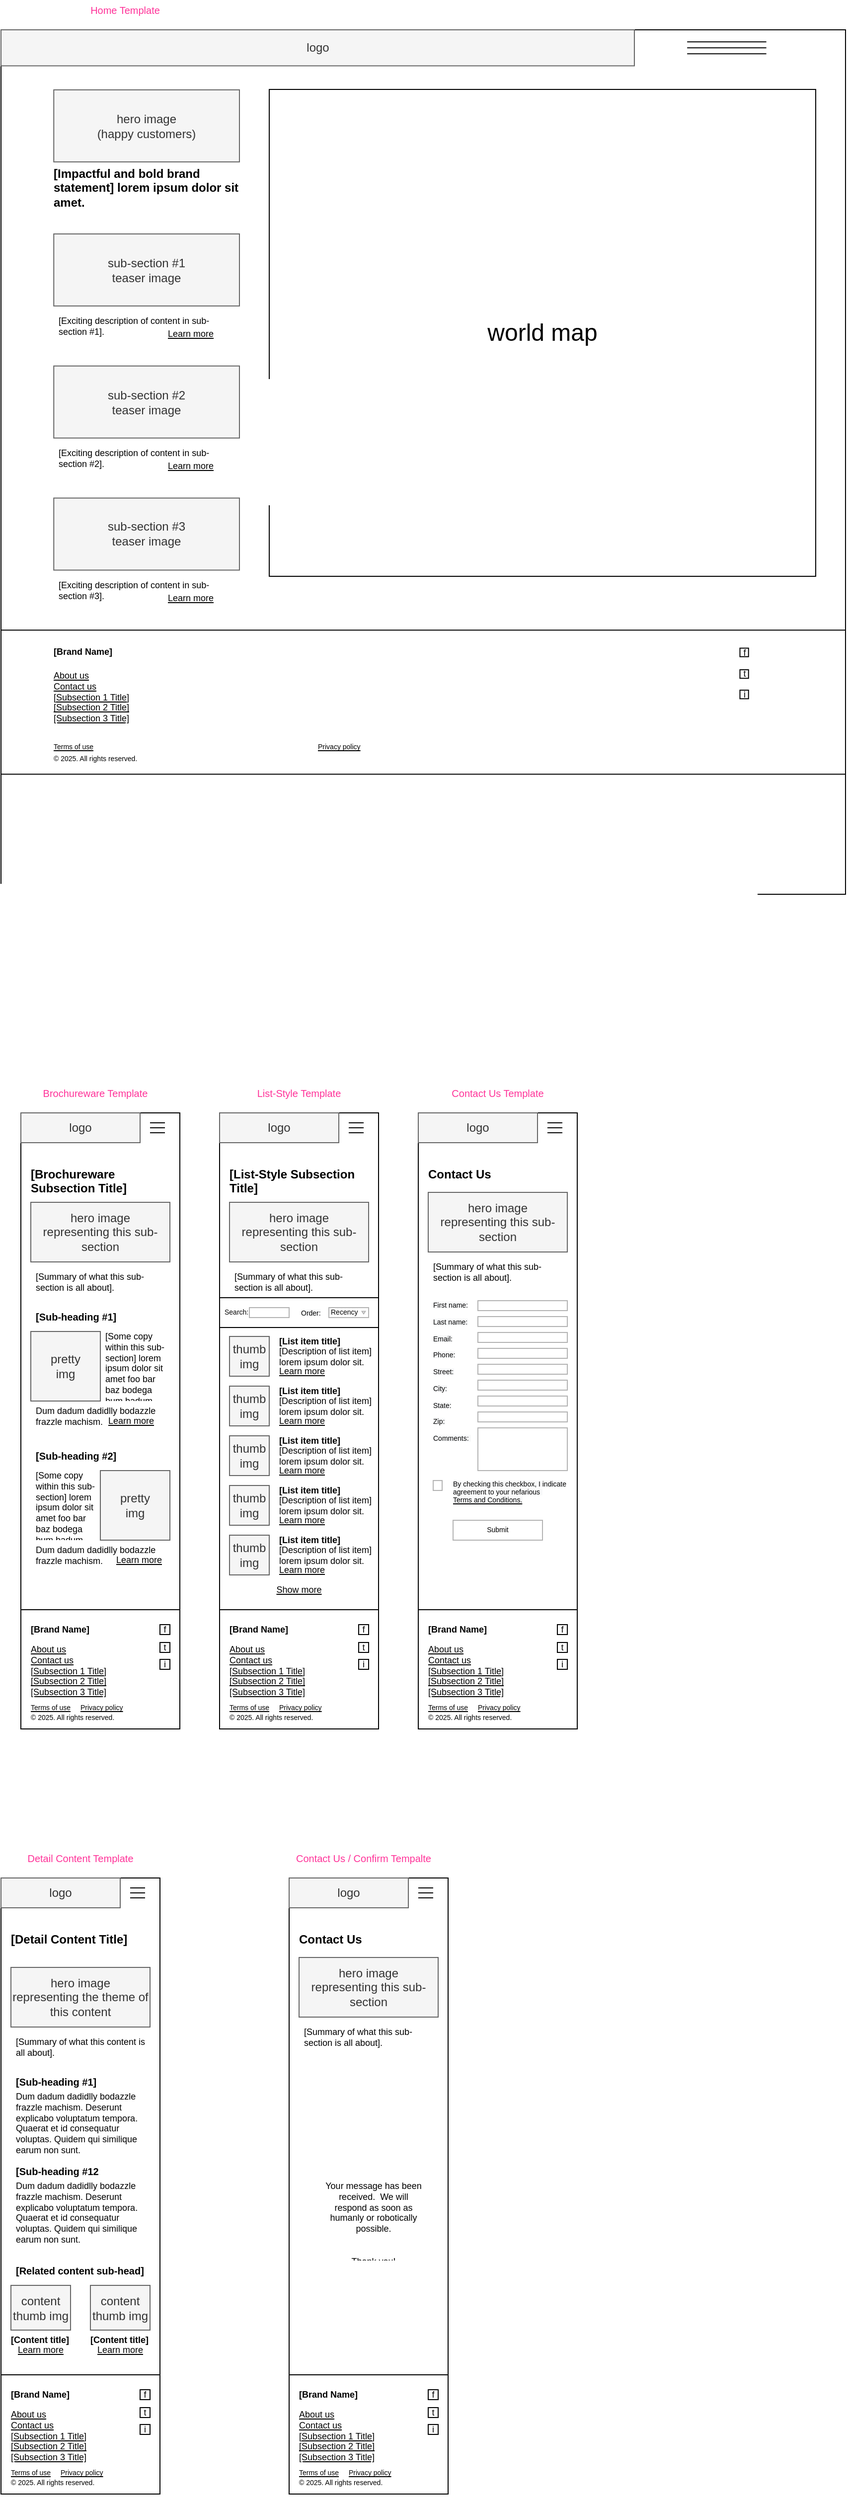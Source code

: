 <mxfile>
    <diagram id="TPTl9bRarmr86iWLrQ_E" name="Desktop">
        <mxGraphModel dx="2096" dy="1240" grid="1" gridSize="10" guides="1" tooltips="1" connect="1" arrows="1" fold="1" page="1" pageScale="1" pageWidth="850" pageHeight="1100" math="0" shadow="0">
            <root>
                <mxCell id="0"/>
                <mxCell id="1" parent="0"/>
                <mxCell id="0EC6ZAwuyZw9m90eJGAp-76" value="" style="group" parent="1" vertex="1" connectable="0">
                    <mxGeometry y="40" width="850" height="870" as="geometry"/>
                </mxCell>
                <mxCell id="0EC6ZAwuyZw9m90eJGAp-1" value="" style="rounded=0;whiteSpace=wrap;html=1;" parent="0EC6ZAwuyZw9m90eJGAp-76" vertex="1">
                    <mxGeometry width="850" height="870.0" as="geometry"/>
                </mxCell>
                <mxCell id="0EC6ZAwuyZw9m90eJGAp-8" value="" style="group" parent="0EC6ZAwuyZw9m90eJGAp-76" vertex="1" connectable="0">
                    <mxGeometry x="690.625" y="12.083" width="79.688" height="12.083" as="geometry"/>
                </mxCell>
                <mxCell id="0EC6ZAwuyZw9m90eJGAp-5" value="" style="endArrow=none;html=1;" parent="0EC6ZAwuyZw9m90eJGAp-8" edge="1">
                    <mxGeometry width="50" height="50" relative="1" as="geometry">
                        <mxPoint as="sourcePoint"/>
                        <mxPoint x="79.688" as="targetPoint"/>
                    </mxGeometry>
                </mxCell>
                <mxCell id="0EC6ZAwuyZw9m90eJGAp-6" value="" style="endArrow=none;html=1;" parent="0EC6ZAwuyZw9m90eJGAp-8" edge="1">
                    <mxGeometry width="50" height="50" relative="1" as="geometry">
                        <mxPoint y="6.042" as="sourcePoint"/>
                        <mxPoint x="79.688" y="6.042" as="targetPoint"/>
                        <Array as="points">
                            <mxPoint y="6.042"/>
                        </Array>
                    </mxGeometry>
                </mxCell>
                <mxCell id="0EC6ZAwuyZw9m90eJGAp-7" value="" style="endArrow=none;html=1;" parent="0EC6ZAwuyZw9m90eJGAp-8" edge="1">
                    <mxGeometry width="50" height="50" relative="1" as="geometry">
                        <mxPoint y="12.083" as="sourcePoint"/>
                        <mxPoint x="79.688" y="12.083" as="targetPoint"/>
                        <Array as="points">
                            <mxPoint y="12.083"/>
                        </Array>
                    </mxGeometry>
                </mxCell>
                <mxCell id="0EC6ZAwuyZw9m90eJGAp-9" value="logo" style="rounded=0;whiteSpace=wrap;html=1;fillColor=#f5f5f5;strokeColor=#666666;fontColor=#333333;" parent="0EC6ZAwuyZw9m90eJGAp-76" vertex="1">
                    <mxGeometry width="637.5" height="36.25" as="geometry"/>
                </mxCell>
                <mxCell id="0EC6ZAwuyZw9m90eJGAp-17" value="" style="group" parent="0EC6ZAwuyZw9m90eJGAp-76" vertex="1" connectable="0">
                    <mxGeometry x="53.13" y="205.42" width="186.87" height="120.83" as="geometry"/>
                </mxCell>
                <mxCell id="0EC6ZAwuyZw9m90eJGAp-12" value="sub-section #1&lt;br&gt;teaser image" style="rounded=0;whiteSpace=wrap;html=1;fillColor=#f5f5f5;strokeColor=#666666;fontColor=#333333;" parent="0EC6ZAwuyZw9m90eJGAp-17" vertex="1">
                    <mxGeometry width="186.87" height="72.498" as="geometry"/>
                </mxCell>
                <mxCell id="0EC6ZAwuyZw9m90eJGAp-16" value="" style="group" parent="0EC6ZAwuyZw9m90eJGAp-17" vertex="1" connectable="0">
                    <mxGeometry y="72.498" width="186.87" height="48.332" as="geometry"/>
                </mxCell>
                <mxCell id="0EC6ZAwuyZw9m90eJGAp-13" value="[Exciting description of content in sub-section #1]." style="text;strokeColor=none;fillColor=none;spacing=5;spacingTop=0;whiteSpace=wrap;overflow=hidden;rounded=0;verticalAlign=top;horizontal=1;fontSize=9;" parent="0EC6ZAwuyZw9m90eJGAp-16" vertex="1">
                    <mxGeometry width="186.87" height="48.332" as="geometry"/>
                </mxCell>
                <mxCell id="0EC6ZAwuyZw9m90eJGAp-14" value="Learn more" style="text;strokeColor=none;fillColor=none;spacing=0;spacingTop=0;whiteSpace=wrap;overflow=hidden;rounded=0;verticalAlign=top;horizontal=1;fontStyle=4;fontSize=9;" parent="0EC6ZAwuyZw9m90eJGAp-16" vertex="1">
                    <mxGeometry x="114.792" y="18.125" width="72.078" height="24.166" as="geometry"/>
                </mxCell>
                <mxCell id="0EC6ZAwuyZw9m90eJGAp-18" value="" style="group" parent="0EC6ZAwuyZw9m90eJGAp-76" vertex="1" connectable="0">
                    <mxGeometry x="53.13" y="338.33" width="186.87" height="120.83" as="geometry"/>
                </mxCell>
                <mxCell id="0EC6ZAwuyZw9m90eJGAp-19" value="sub-section #2&lt;br&gt;teaser image" style="rounded=0;whiteSpace=wrap;html=1;fillColor=#f5f5f5;strokeColor=#666666;fontColor=#333333;" parent="0EC6ZAwuyZw9m90eJGAp-18" vertex="1">
                    <mxGeometry width="186.87" height="72.498" as="geometry"/>
                </mxCell>
                <mxCell id="0EC6ZAwuyZw9m90eJGAp-20" value="" style="group" parent="0EC6ZAwuyZw9m90eJGAp-18" vertex="1" connectable="0">
                    <mxGeometry y="72.498" width="186.87" height="48.332" as="geometry"/>
                </mxCell>
                <mxCell id="0EC6ZAwuyZw9m90eJGAp-21" value="[Exciting description of content in sub-section #2]." style="text;strokeColor=none;fillColor=none;spacing=5;spacingTop=0;whiteSpace=wrap;overflow=hidden;rounded=0;verticalAlign=top;horizontal=1;fontSize=9;" parent="0EC6ZAwuyZw9m90eJGAp-20" vertex="1">
                    <mxGeometry width="186.87" height="48.332" as="geometry"/>
                </mxCell>
                <mxCell id="0EC6ZAwuyZw9m90eJGAp-22" value="Learn more" style="text;strokeColor=none;fillColor=none;spacing=0;spacingTop=0;whiteSpace=wrap;overflow=hidden;rounded=0;verticalAlign=top;horizontal=1;fontStyle=4;fontSize=9;" parent="0EC6ZAwuyZw9m90eJGAp-20" vertex="1">
                    <mxGeometry x="114.792" y="18.125" width="72.078" height="24.166" as="geometry"/>
                </mxCell>
                <mxCell id="0EC6ZAwuyZw9m90eJGAp-23" value="" style="group" parent="0EC6ZAwuyZw9m90eJGAp-76" vertex="1" connectable="0">
                    <mxGeometry x="53.13" y="471.25" width="186.87" height="120.83" as="geometry"/>
                </mxCell>
                <mxCell id="0EC6ZAwuyZw9m90eJGAp-24" value="sub-section #3&lt;br&gt;teaser image" style="rounded=0;whiteSpace=wrap;html=1;fillColor=#f5f5f5;strokeColor=#666666;fontColor=#333333;" parent="0EC6ZAwuyZw9m90eJGAp-23" vertex="1">
                    <mxGeometry width="186.87" height="72.498" as="geometry"/>
                </mxCell>
                <mxCell id="0EC6ZAwuyZw9m90eJGAp-25" value="" style="group" parent="0EC6ZAwuyZw9m90eJGAp-23" vertex="1" connectable="0">
                    <mxGeometry y="72.498" width="186.87" height="48.332" as="geometry"/>
                </mxCell>
                <mxCell id="0EC6ZAwuyZw9m90eJGAp-26" value="[Exciting description of content in sub-section #3]." style="text;strokeColor=none;fillColor=none;spacing=5;spacingTop=0;whiteSpace=wrap;overflow=hidden;rounded=0;verticalAlign=top;horizontal=1;fontSize=9;" parent="0EC6ZAwuyZw9m90eJGAp-25" vertex="1">
                    <mxGeometry width="186.87" height="48.332" as="geometry"/>
                </mxCell>
                <mxCell id="0EC6ZAwuyZw9m90eJGAp-27" value="Learn more" style="text;strokeColor=none;fillColor=none;spacing=0;spacingTop=0;whiteSpace=wrap;overflow=hidden;rounded=0;verticalAlign=top;horizontal=1;fontStyle=4;fontSize=9;" parent="0EC6ZAwuyZw9m90eJGAp-25" vertex="1">
                    <mxGeometry x="114.792" y="18.125" width="72.078" height="24.166" as="geometry"/>
                </mxCell>
                <mxCell id="0EC6ZAwuyZw9m90eJGAp-28" value="" style="rounded=0;whiteSpace=wrap;html=1;fontSize=9;" parent="0EC6ZAwuyZw9m90eJGAp-76" vertex="1">
                    <mxGeometry y="604.167" width="850" height="145.0" as="geometry"/>
                </mxCell>
                <mxCell id="0EC6ZAwuyZw9m90eJGAp-29" value="[Brand Name]" style="text;strokeColor=none;fillColor=none;spacing=0;spacingTop=0;whiteSpace=wrap;overflow=hidden;rounded=0;verticalAlign=top;horizontal=1;fontSize=9;fontStyle=1" parent="0EC6ZAwuyZw9m90eJGAp-76" vertex="1">
                    <mxGeometry x="53.125" y="616.25" width="743.75" height="24.167" as="geometry"/>
                </mxCell>
                <mxCell id="0EC6ZAwuyZw9m90eJGAp-30" value="About us&#10;Contact us&#10;[Subsection 1 Title]&#10;[Subsection 2 Title]&#10;[Subsection 3 Title]&#10;" style="text;strokeColor=none;fillColor=none;spacing=0;spacingTop=0;whiteSpace=wrap;overflow=hidden;rounded=0;verticalAlign=top;horizontal=1;fontSize=9;fontStyle=4" parent="0EC6ZAwuyZw9m90eJGAp-76" vertex="1">
                    <mxGeometry x="53.125" y="640.417" width="743.75" height="84.583" as="geometry"/>
                </mxCell>
                <mxCell id="0EC6ZAwuyZw9m90eJGAp-31" value="" style="group" parent="0EC6ZAwuyZw9m90eJGAp-76" vertex="1" connectable="0">
                    <mxGeometry x="53.13" y="60.42" width="186.87" height="145" as="geometry"/>
                </mxCell>
                <mxCell id="0EC6ZAwuyZw9m90eJGAp-10" value="hero image &lt;br&gt;(happy customers)" style="rounded=0;whiteSpace=wrap;html=1;fillColor=#f5f5f5;strokeColor=#666666;fontColor=#333333;" parent="0EC6ZAwuyZw9m90eJGAp-31" vertex="1">
                    <mxGeometry width="186.87" height="72.5" as="geometry"/>
                </mxCell>
                <mxCell id="0EC6ZAwuyZw9m90eJGAp-11" value="[Impactful and bold brand statement] lorem ipsum dolor sit amet." style="text;strokeColor=none;fillColor=none;spacing=0;spacingTop=0;whiteSpace=wrap;overflow=hidden;rounded=0;verticalAlign=top;horizontal=1;fontStyle=1" parent="0EC6ZAwuyZw9m90eJGAp-31" vertex="1">
                    <mxGeometry y="72.5" width="186.87" height="72.5" as="geometry"/>
                </mxCell>
                <mxCell id="0EC6ZAwuyZw9m90eJGAp-37" value="" style="group" parent="0EC6ZAwuyZw9m90eJGAp-76" vertex="1" connectable="0">
                    <mxGeometry x="743.75" y="622.292" width="53.125" height="54.375" as="geometry"/>
                </mxCell>
                <mxCell id="0EC6ZAwuyZw9m90eJGAp-32" value="f" style="whiteSpace=wrap;html=1;aspect=fixed;fontSize=9;align=center;" parent="0EC6ZAwuyZw9m90eJGAp-37" vertex="1">
                    <mxGeometry width="8.611" height="8.611" as="geometry"/>
                </mxCell>
                <mxCell id="0EC6ZAwuyZw9m90eJGAp-33" value="t" style="whiteSpace=wrap;html=1;aspect=fixed;fontSize=9;align=center;" parent="0EC6ZAwuyZw9m90eJGAp-37" vertex="1">
                    <mxGeometry y="21.75" width="8.611" height="8.611" as="geometry"/>
                </mxCell>
                <mxCell id="0EC6ZAwuyZw9m90eJGAp-34" value="i" style="whiteSpace=wrap;html=1;aspect=fixed;fontSize=9;align=center;" parent="0EC6ZAwuyZw9m90eJGAp-37" vertex="1">
                    <mxGeometry y="42.292" width="8.611" height="8.611" as="geometry"/>
                </mxCell>
                <mxCell id="0EC6ZAwuyZw9m90eJGAp-39" value="Terms of use" style="text;strokeColor=none;fillColor=none;spacing=0;spacingTop=0;whiteSpace=wrap;overflow=hidden;rounded=0;verticalAlign=top;horizontal=1;fontSize=7;fontStyle=4" parent="0EC6ZAwuyZw9m90eJGAp-76" vertex="1">
                    <mxGeometry x="53.125" y="712.917" width="265.625" height="24.167" as="geometry"/>
                </mxCell>
                <mxCell id="0EC6ZAwuyZw9m90eJGAp-40" value="© 2025. All rights reserved.&#10;" style="text;strokeColor=none;fillColor=none;spacing=0;spacingTop=0;whiteSpace=wrap;overflow=hidden;rounded=0;verticalAlign=top;horizontal=1;fontSize=7;fontStyle=0" parent="0EC6ZAwuyZw9m90eJGAp-76" vertex="1">
                    <mxGeometry x="53.125" y="725.0" width="743.75" height="24.167" as="geometry"/>
                </mxCell>
                <mxCell id="0EC6ZAwuyZw9m90eJGAp-41" value="Privacy policy" style="text;strokeColor=none;fillColor=none;spacing=0;spacingTop=0;whiteSpace=wrap;overflow=hidden;rounded=0;verticalAlign=top;horizontal=1;fontSize=7;fontStyle=4" parent="0EC6ZAwuyZw9m90eJGAp-76" vertex="1">
                    <mxGeometry x="318.75" y="712.917" width="265.625" height="24.167" as="geometry"/>
                </mxCell>
                <mxCell id="0EC6ZAwuyZw9m90eJGAp-192" value="" style="group" parent="1" vertex="1" connectable="0">
                    <mxGeometry x="20" y="1130" width="160" height="620" as="geometry"/>
                </mxCell>
                <mxCell id="0EC6ZAwuyZw9m90eJGAp-121" value="" style="rounded=0;whiteSpace=wrap;html=1;" parent="0EC6ZAwuyZw9m90eJGAp-192" vertex="1">
                    <mxGeometry width="160" height="620" as="geometry"/>
                </mxCell>
                <mxCell id="0EC6ZAwuyZw9m90eJGAp-122" value="" style="group" parent="0EC6ZAwuyZw9m90eJGAp-192" vertex="1" connectable="0">
                    <mxGeometry x="130" y="10" width="15" height="10" as="geometry"/>
                </mxCell>
                <mxCell id="0EC6ZAwuyZw9m90eJGAp-123" value="" style="endArrow=none;html=1;" parent="0EC6ZAwuyZw9m90eJGAp-122" edge="1">
                    <mxGeometry width="50" height="50" relative="1" as="geometry">
                        <mxPoint as="sourcePoint"/>
                        <mxPoint x="15" as="targetPoint"/>
                    </mxGeometry>
                </mxCell>
                <mxCell id="0EC6ZAwuyZw9m90eJGAp-124" value="" style="endArrow=none;html=1;" parent="0EC6ZAwuyZw9m90eJGAp-122" edge="1">
                    <mxGeometry width="50" height="50" relative="1" as="geometry">
                        <mxPoint y="5" as="sourcePoint"/>
                        <mxPoint x="15" y="5" as="targetPoint"/>
                        <Array as="points">
                            <mxPoint y="5"/>
                        </Array>
                    </mxGeometry>
                </mxCell>
                <mxCell id="0EC6ZAwuyZw9m90eJGAp-125" value="" style="endArrow=none;html=1;" parent="0EC6ZAwuyZw9m90eJGAp-122" edge="1">
                    <mxGeometry width="50" height="50" relative="1" as="geometry">
                        <mxPoint y="10" as="sourcePoint"/>
                        <mxPoint x="15" y="10" as="targetPoint"/>
                        <Array as="points">
                            <mxPoint y="10"/>
                        </Array>
                    </mxGeometry>
                </mxCell>
                <mxCell id="0EC6ZAwuyZw9m90eJGAp-126" value="logo" style="rounded=0;whiteSpace=wrap;html=1;fillColor=#f5f5f5;strokeColor=#666666;fontColor=#333333;" parent="0EC6ZAwuyZw9m90eJGAp-192" vertex="1">
                    <mxGeometry width="120" height="30" as="geometry"/>
                </mxCell>
                <mxCell id="0EC6ZAwuyZw9m90eJGAp-127" value="" style="rounded=0;whiteSpace=wrap;html=1;fontSize=9;" parent="0EC6ZAwuyZw9m90eJGAp-192" vertex="1">
                    <mxGeometry y="500" width="160" height="120" as="geometry"/>
                </mxCell>
                <mxCell id="0EC6ZAwuyZw9m90eJGAp-128" value="[Brand Name]" style="text;strokeColor=none;fillColor=none;spacing=0;spacingTop=0;whiteSpace=wrap;overflow=hidden;rounded=0;verticalAlign=top;horizontal=1;fontSize=9;fontStyle=1" parent="0EC6ZAwuyZw9m90eJGAp-192" vertex="1">
                    <mxGeometry x="10" y="510" width="140" height="20" as="geometry"/>
                </mxCell>
                <mxCell id="0EC6ZAwuyZw9m90eJGAp-129" value="About us&#10;Contact us&#10;[Subsection 1 Title]&#10;[Subsection 2 Title]&#10;[Subsection 3 Title]&#10;" style="text;strokeColor=none;fillColor=none;spacing=0;spacingTop=0;whiteSpace=wrap;overflow=hidden;rounded=0;verticalAlign=top;horizontal=1;fontSize=9;fontStyle=4" parent="0EC6ZAwuyZw9m90eJGAp-192" vertex="1">
                    <mxGeometry x="10" y="530" width="140" height="70" as="geometry"/>
                </mxCell>
                <mxCell id="0EC6ZAwuyZw9m90eJGAp-130" value="" style="group" parent="0EC6ZAwuyZw9m90eJGAp-192" vertex="1" connectable="0">
                    <mxGeometry x="140" y="515" width="10" height="45" as="geometry"/>
                </mxCell>
                <mxCell id="0EC6ZAwuyZw9m90eJGAp-131" value="f" style="whiteSpace=wrap;html=1;aspect=fixed;fontSize=9;align=center;" parent="0EC6ZAwuyZw9m90eJGAp-130" vertex="1">
                    <mxGeometry width="10" height="10" as="geometry"/>
                </mxCell>
                <mxCell id="0EC6ZAwuyZw9m90eJGAp-132" value="t" style="whiteSpace=wrap;html=1;aspect=fixed;fontSize=9;align=center;" parent="0EC6ZAwuyZw9m90eJGAp-130" vertex="1">
                    <mxGeometry y="18" width="10" height="10" as="geometry"/>
                </mxCell>
                <mxCell id="0EC6ZAwuyZw9m90eJGAp-133" value="i" style="whiteSpace=wrap;html=1;aspect=fixed;fontSize=9;align=center;" parent="0EC6ZAwuyZw9m90eJGAp-130" vertex="1">
                    <mxGeometry y="35" width="10" height="10" as="geometry"/>
                </mxCell>
                <mxCell id="0EC6ZAwuyZw9m90eJGAp-134" value="Terms of use" style="text;strokeColor=none;fillColor=none;spacing=0;spacingTop=0;whiteSpace=wrap;overflow=hidden;rounded=0;verticalAlign=top;horizontal=1;fontSize=7;fontStyle=4" parent="0EC6ZAwuyZw9m90eJGAp-192" vertex="1">
                    <mxGeometry x="10" y="590" width="50" height="20" as="geometry"/>
                </mxCell>
                <mxCell id="0EC6ZAwuyZw9m90eJGAp-135" value="© 2025. All rights reserved.&#10;" style="text;strokeColor=none;fillColor=none;spacing=0;spacingTop=0;whiteSpace=wrap;overflow=hidden;rounded=0;verticalAlign=top;horizontal=1;fontSize=7;fontStyle=0" parent="0EC6ZAwuyZw9m90eJGAp-192" vertex="1">
                    <mxGeometry x="10" y="600" width="140" height="20" as="geometry"/>
                </mxCell>
                <mxCell id="0EC6ZAwuyZw9m90eJGAp-136" value="Privacy policy" style="text;strokeColor=none;fillColor=none;spacing=0;spacingTop=0;whiteSpace=wrap;overflow=hidden;rounded=0;verticalAlign=top;horizontal=1;fontSize=7;fontStyle=4" parent="0EC6ZAwuyZw9m90eJGAp-192" vertex="1">
                    <mxGeometry x="60" y="590" width="50" height="20" as="geometry"/>
                </mxCell>
                <mxCell id="0EC6ZAwuyZw9m90eJGAp-137" value="[Brochureware Subsection Title]" style="text;strokeColor=none;fillColor=none;spacing=0;spacingTop=0;whiteSpace=wrap;overflow=hidden;rounded=0;verticalAlign=top;horizontal=1;fontStyle=1" parent="0EC6ZAwuyZw9m90eJGAp-192" vertex="1">
                    <mxGeometry x="10" y="50" width="140" height="60" as="geometry"/>
                </mxCell>
                <mxCell id="0EC6ZAwuyZw9m90eJGAp-138" value="hero image &lt;br&gt;representing this sub-section" style="rounded=0;whiteSpace=wrap;html=1;fillColor=#f5f5f5;strokeColor=#666666;fontColor=#333333;" parent="0EC6ZAwuyZw9m90eJGAp-192" vertex="1">
                    <mxGeometry x="10" y="90" width="140" height="60" as="geometry"/>
                </mxCell>
                <mxCell id="0EC6ZAwuyZw9m90eJGAp-139" value="[Summary of what this sub-section is all about]." style="text;strokeColor=none;fillColor=none;spacing=5;spacingTop=0;whiteSpace=wrap;overflow=hidden;rounded=0;verticalAlign=top;horizontal=1;fontSize=9;" parent="0EC6ZAwuyZw9m90eJGAp-192" vertex="1">
                    <mxGeometry x="10" y="150" width="140" height="40" as="geometry"/>
                </mxCell>
                <mxCell id="0EC6ZAwuyZw9m90eJGAp-188" value="" style="group" parent="0EC6ZAwuyZw9m90eJGAp-192" vertex="1" connectable="0">
                    <mxGeometry x="10" y="190" width="140" height="140" as="geometry"/>
                </mxCell>
                <mxCell id="0EC6ZAwuyZw9m90eJGAp-165" value="pretty&lt;br&gt;img" style="rounded=0;whiteSpace=wrap;html=1;fillColor=#f5f5f5;strokeColor=#666666;fontColor=#333333;" parent="0EC6ZAwuyZw9m90eJGAp-188" vertex="1">
                    <mxGeometry y="30" width="70" height="70" as="geometry"/>
                </mxCell>
                <mxCell id="0EC6ZAwuyZw9m90eJGAp-177" value="[Some copy within this sub-section] lorem ipsum dolor sit amet foo bar baz bodega bum badum.." style="text;strokeColor=none;fillColor=none;spacing=5;spacingTop=0;whiteSpace=wrap;overflow=hidden;rounded=0;verticalAlign=top;horizontal=1;fontSize=9;" parent="0EC6ZAwuyZw9m90eJGAp-188" vertex="1">
                    <mxGeometry x="70" y="20" width="70" height="80" as="geometry"/>
                </mxCell>
                <mxCell id="0EC6ZAwuyZw9m90eJGAp-178" value="[Sub-heading #1]" style="text;strokeColor=none;fillColor=none;spacing=5;spacingTop=0;whiteSpace=wrap;overflow=hidden;rounded=0;verticalAlign=top;horizontal=1;fontSize=10;fontStyle=1" parent="0EC6ZAwuyZw9m90eJGAp-188" vertex="1">
                    <mxGeometry width="140" height="30" as="geometry"/>
                </mxCell>
                <mxCell id="0EC6ZAwuyZw9m90eJGAp-179" value="Dum dadum dadidlly bodazzle frazzle machism." style="text;strokeColor=none;fillColor=none;spacing=5;spacingTop=-5;whiteSpace=wrap;overflow=hidden;rounded=0;verticalAlign=top;horizontal=1;fontSize=9;" parent="0EC6ZAwuyZw9m90eJGAp-188" vertex="1">
                    <mxGeometry y="100" width="140" height="40" as="geometry"/>
                </mxCell>
                <mxCell id="0EC6ZAwuyZw9m90eJGAp-187" value="Learn more" style="text;strokeColor=none;fillColor=none;spacing=0;spacingTop=0;whiteSpace=wrap;overflow=hidden;rounded=0;verticalAlign=top;horizontal=1;fontStyle=4;fontSize=9;" parent="0EC6ZAwuyZw9m90eJGAp-188" vertex="1">
                    <mxGeometry x="78" y="110" width="54" height="20" as="geometry"/>
                </mxCell>
                <mxCell id="0EC6ZAwuyZw9m90eJGAp-191" value="" style="group" parent="0EC6ZAwuyZw9m90eJGAp-192" vertex="1" connectable="0">
                    <mxGeometry x="10" y="330" width="140" height="140" as="geometry"/>
                </mxCell>
                <mxCell id="0EC6ZAwuyZw9m90eJGAp-183" value="pretty&lt;br&gt;img" style="rounded=0;whiteSpace=wrap;html=1;fillColor=#f5f5f5;strokeColor=#666666;fontColor=#333333;" parent="0EC6ZAwuyZw9m90eJGAp-191" vertex="1">
                    <mxGeometry x="70" y="30" width="70" height="70" as="geometry"/>
                </mxCell>
                <mxCell id="0EC6ZAwuyZw9m90eJGAp-184" value="[Some copy within this sub-section] lorem ipsum dolor sit amet foo bar baz bodega bum badum.." style="text;strokeColor=none;fillColor=none;spacing=5;spacingTop=0;whiteSpace=wrap;overflow=hidden;rounded=0;verticalAlign=top;horizontal=1;fontSize=9;" parent="0EC6ZAwuyZw9m90eJGAp-191" vertex="1">
                    <mxGeometry y="20" width="70" height="80" as="geometry"/>
                </mxCell>
                <mxCell id="0EC6ZAwuyZw9m90eJGAp-185" value="[Sub-heading #2]" style="text;strokeColor=none;fillColor=none;spacing=5;spacingTop=0;whiteSpace=wrap;overflow=hidden;rounded=0;verticalAlign=top;horizontal=1;fontSize=10;fontStyle=1" parent="0EC6ZAwuyZw9m90eJGAp-191" vertex="1">
                    <mxGeometry width="140" height="30" as="geometry"/>
                </mxCell>
                <mxCell id="0EC6ZAwuyZw9m90eJGAp-186" value="Dum dadum dadidlly bodazzle frazzle machism." style="text;strokeColor=none;fillColor=none;spacing=5;spacingTop=-5;whiteSpace=wrap;overflow=hidden;rounded=0;verticalAlign=top;horizontal=1;fontSize=9;" parent="0EC6ZAwuyZw9m90eJGAp-191" vertex="1">
                    <mxGeometry y="100" width="140" height="40" as="geometry"/>
                </mxCell>
                <mxCell id="0EC6ZAwuyZw9m90eJGAp-189" value="Learn more" style="text;strokeColor=none;fillColor=none;spacing=0;spacingTop=0;whiteSpace=wrap;overflow=hidden;rounded=0;verticalAlign=top;horizontal=1;fontStyle=4;fontSize=9;" parent="0EC6ZAwuyZw9m90eJGAp-191" vertex="1">
                    <mxGeometry x="86" y="110" width="54" height="20" as="geometry"/>
                </mxCell>
                <mxCell id="0EC6ZAwuyZw9m90eJGAp-248" value="" style="group" parent="1" vertex="1" connectable="0">
                    <mxGeometry x="420" y="1130" width="160" height="620" as="geometry"/>
                </mxCell>
                <mxCell id="0EC6ZAwuyZw9m90eJGAp-194" value="" style="rounded=0;whiteSpace=wrap;html=1;" parent="0EC6ZAwuyZw9m90eJGAp-248" vertex="1">
                    <mxGeometry width="160" height="620" as="geometry"/>
                </mxCell>
                <mxCell id="0EC6ZAwuyZw9m90eJGAp-195" value="" style="group" parent="0EC6ZAwuyZw9m90eJGAp-248" vertex="1" connectable="0">
                    <mxGeometry x="130" y="10" width="15" height="10" as="geometry"/>
                </mxCell>
                <mxCell id="0EC6ZAwuyZw9m90eJGAp-196" value="" style="endArrow=none;html=1;" parent="0EC6ZAwuyZw9m90eJGAp-195" edge="1">
                    <mxGeometry width="50" height="50" relative="1" as="geometry">
                        <mxPoint as="sourcePoint"/>
                        <mxPoint x="15" as="targetPoint"/>
                    </mxGeometry>
                </mxCell>
                <mxCell id="0EC6ZAwuyZw9m90eJGAp-197" value="" style="endArrow=none;html=1;" parent="0EC6ZAwuyZw9m90eJGAp-195" edge="1">
                    <mxGeometry width="50" height="50" relative="1" as="geometry">
                        <mxPoint y="5" as="sourcePoint"/>
                        <mxPoint x="15" y="5" as="targetPoint"/>
                        <Array as="points">
                            <mxPoint y="5"/>
                        </Array>
                    </mxGeometry>
                </mxCell>
                <mxCell id="0EC6ZAwuyZw9m90eJGAp-198" value="" style="endArrow=none;html=1;" parent="0EC6ZAwuyZw9m90eJGAp-195" edge="1">
                    <mxGeometry width="50" height="50" relative="1" as="geometry">
                        <mxPoint y="10" as="sourcePoint"/>
                        <mxPoint x="15" y="10" as="targetPoint"/>
                        <Array as="points">
                            <mxPoint y="10"/>
                        </Array>
                    </mxGeometry>
                </mxCell>
                <mxCell id="0EC6ZAwuyZw9m90eJGAp-199" value="logo" style="rounded=0;whiteSpace=wrap;html=1;fillColor=#f5f5f5;strokeColor=#666666;fontColor=#333333;" parent="0EC6ZAwuyZw9m90eJGAp-248" vertex="1">
                    <mxGeometry width="120" height="30" as="geometry"/>
                </mxCell>
                <mxCell id="0EC6ZAwuyZw9m90eJGAp-200" value="" style="rounded=0;whiteSpace=wrap;html=1;fontSize=9;" parent="0EC6ZAwuyZw9m90eJGAp-248" vertex="1">
                    <mxGeometry y="500" width="160" height="120" as="geometry"/>
                </mxCell>
                <mxCell id="0EC6ZAwuyZw9m90eJGAp-201" value="[Brand Name]" style="text;strokeColor=none;fillColor=none;spacing=0;spacingTop=0;whiteSpace=wrap;overflow=hidden;rounded=0;verticalAlign=top;horizontal=1;fontSize=9;fontStyle=1" parent="0EC6ZAwuyZw9m90eJGAp-248" vertex="1">
                    <mxGeometry x="10" y="510" width="140" height="20" as="geometry"/>
                </mxCell>
                <mxCell id="0EC6ZAwuyZw9m90eJGAp-202" value="About us&#10;Contact us&#10;[Subsection 1 Title]&#10;[Subsection 2 Title]&#10;[Subsection 3 Title]&#10;" style="text;strokeColor=none;fillColor=none;spacing=0;spacingTop=0;whiteSpace=wrap;overflow=hidden;rounded=0;verticalAlign=top;horizontal=1;fontSize=9;fontStyle=4" parent="0EC6ZAwuyZw9m90eJGAp-248" vertex="1">
                    <mxGeometry x="10" y="530" width="140" height="70" as="geometry"/>
                </mxCell>
                <mxCell id="0EC6ZAwuyZw9m90eJGAp-203" value="" style="group" parent="0EC6ZAwuyZw9m90eJGAp-248" vertex="1" connectable="0">
                    <mxGeometry x="140" y="515" width="10" height="45" as="geometry"/>
                </mxCell>
                <mxCell id="0EC6ZAwuyZw9m90eJGAp-204" value="f" style="whiteSpace=wrap;html=1;aspect=fixed;fontSize=9;align=center;" parent="0EC6ZAwuyZw9m90eJGAp-203" vertex="1">
                    <mxGeometry width="10" height="10" as="geometry"/>
                </mxCell>
                <mxCell id="0EC6ZAwuyZw9m90eJGAp-205" value="t" style="whiteSpace=wrap;html=1;aspect=fixed;fontSize=9;align=center;" parent="0EC6ZAwuyZw9m90eJGAp-203" vertex="1">
                    <mxGeometry y="18" width="10" height="10" as="geometry"/>
                </mxCell>
                <mxCell id="0EC6ZAwuyZw9m90eJGAp-206" value="i" style="whiteSpace=wrap;html=1;aspect=fixed;fontSize=9;align=center;" parent="0EC6ZAwuyZw9m90eJGAp-203" vertex="1">
                    <mxGeometry y="35" width="10" height="10" as="geometry"/>
                </mxCell>
                <mxCell id="0EC6ZAwuyZw9m90eJGAp-207" value="Terms of use" style="text;strokeColor=none;fillColor=none;spacing=0;spacingTop=0;whiteSpace=wrap;overflow=hidden;rounded=0;verticalAlign=top;horizontal=1;fontSize=7;fontStyle=4" parent="0EC6ZAwuyZw9m90eJGAp-248" vertex="1">
                    <mxGeometry x="10" y="590" width="50" height="20" as="geometry"/>
                </mxCell>
                <mxCell id="0EC6ZAwuyZw9m90eJGAp-208" value="© 2025. All rights reserved.&#10;" style="text;strokeColor=none;fillColor=none;spacing=0;spacingTop=0;whiteSpace=wrap;overflow=hidden;rounded=0;verticalAlign=top;horizontal=1;fontSize=7;fontStyle=0" parent="0EC6ZAwuyZw9m90eJGAp-248" vertex="1">
                    <mxGeometry x="10" y="600" width="140" height="20" as="geometry"/>
                </mxCell>
                <mxCell id="0EC6ZAwuyZw9m90eJGAp-209" value="Privacy policy" style="text;strokeColor=none;fillColor=none;spacing=0;spacingTop=0;whiteSpace=wrap;overflow=hidden;rounded=0;verticalAlign=top;horizontal=1;fontSize=7;fontStyle=4" parent="0EC6ZAwuyZw9m90eJGAp-248" vertex="1">
                    <mxGeometry x="60" y="590" width="50" height="20" as="geometry"/>
                </mxCell>
                <mxCell id="0EC6ZAwuyZw9m90eJGAp-210" value="Contact Us" style="text;strokeColor=none;fillColor=none;spacing=0;spacingTop=0;whiteSpace=wrap;overflow=hidden;rounded=0;verticalAlign=top;horizontal=1;fontStyle=1" parent="0EC6ZAwuyZw9m90eJGAp-248" vertex="1">
                    <mxGeometry x="10" y="50" width="140" height="60" as="geometry"/>
                </mxCell>
                <mxCell id="0EC6ZAwuyZw9m90eJGAp-211" value="hero image &lt;br&gt;representing this sub-section" style="rounded=0;whiteSpace=wrap;html=1;fillColor=#f5f5f5;strokeColor=#666666;fontColor=#333333;" parent="0EC6ZAwuyZw9m90eJGAp-248" vertex="1">
                    <mxGeometry x="10" y="80" width="140" height="60" as="geometry"/>
                </mxCell>
                <mxCell id="0EC6ZAwuyZw9m90eJGAp-212" value="[Summary of what this sub-section is all about]." style="text;strokeColor=none;fillColor=none;spacing=5;spacingTop=0;whiteSpace=wrap;overflow=hidden;rounded=0;verticalAlign=top;horizontal=1;fontSize=9;" parent="0EC6ZAwuyZw9m90eJGAp-248" vertex="1">
                    <mxGeometry x="10" y="140" width="140" height="40" as="geometry"/>
                </mxCell>
                <mxCell id="0EC6ZAwuyZw9m90eJGAp-247" value="" style="group" parent="0EC6ZAwuyZw9m90eJGAp-248" vertex="1" connectable="0">
                    <mxGeometry x="10" y="180" width="150" height="250" as="geometry"/>
                </mxCell>
                <mxCell id="0EC6ZAwuyZw9m90eJGAp-240" value="" style="group" parent="0EC6ZAwuyZw9m90eJGAp-247" vertex="1" connectable="0">
                    <mxGeometry x="5" y="180" width="145" height="40" as="geometry"/>
                </mxCell>
                <mxCell id="0EC6ZAwuyZw9m90eJGAp-229" value="" style="rounded=0;whiteSpace=wrap;html=1;fontSize=7;align=center;strokeColor=#B3B3B3;" parent="0EC6ZAwuyZw9m90eJGAp-240" vertex="1">
                    <mxGeometry y="10" width="9" height="10" as="geometry"/>
                </mxCell>
                <mxCell id="0EC6ZAwuyZw9m90eJGAp-239" value="" style="group" parent="0EC6ZAwuyZw9m90eJGAp-240" vertex="1" connectable="0">
                    <mxGeometry x="15" width="130" height="40" as="geometry"/>
                </mxCell>
                <mxCell id="0EC6ZAwuyZw9m90eJGAp-237" value="&lt;span style=&quot;color: rgb(0 , 0 , 0) ; font-family: &amp;#34;helvetica&amp;#34; ; font-size: 7px ; font-style: normal ; font-weight: 400 ; letter-spacing: normal ; text-align: left ; text-indent: 0px ; text-transform: none ; word-spacing: 0px ; background-color: rgb(248 , 249 , 250) ; display: inline ; float: none&quot;&gt;By checking this checkbox, I indicate agreement to your nefarious&amp;nbsp;&lt;br&gt;&lt;/span&gt;" style="text;whiteSpace=wrap;html=1;fontSize=7;spacing=5;" parent="0EC6ZAwuyZw9m90eJGAp-239" vertex="1">
                    <mxGeometry width="130" height="30" as="geometry"/>
                </mxCell>
                <mxCell id="0EC6ZAwuyZw9m90eJGAp-238" value="&lt;span style=&quot;color: rgb(0 , 0 , 0) ; font-family: &amp;quot;helvetica&amp;quot; ; font-size: 7px ; font-style: normal ; font-weight: 400 ; letter-spacing: normal ; text-align: left ; text-indent: 0px ; text-transform: none ; word-spacing: 0px ; background-color: rgb(248 , 249 , 250) ; display: inline ; float: none&quot;&gt;Terms and Conditions.&lt;br&gt;&lt;/span&gt;" style="text;whiteSpace=wrap;html=1;fontSize=7;spacing=0;fontStyle=4;spacingLeft=5;" parent="0EC6ZAwuyZw9m90eJGAp-239" vertex="1">
                    <mxGeometry y="21" width="120" height="19" as="geometry"/>
                </mxCell>
                <mxCell id="0EC6ZAwuyZw9m90eJGAp-241" value="Submit" style="rounded=0;whiteSpace=wrap;html=1;fontSize=7;align=center;strokeColor=#B3B3B3;" parent="0EC6ZAwuyZw9m90eJGAp-247" vertex="1">
                    <mxGeometry x="25" y="230" width="90" height="20" as="geometry"/>
                </mxCell>
                <mxCell id="0EC6ZAwuyZw9m90eJGAp-246" value="" style="group" parent="0EC6ZAwuyZw9m90eJGAp-247" vertex="1" connectable="0">
                    <mxGeometry width="140" height="180" as="geometry"/>
                </mxCell>
                <mxCell id="0EC6ZAwuyZw9m90eJGAp-227" value="&lt;span style=&quot;color: rgb(0 , 0 , 0) ; font-family: &amp;#34;helvetica&amp;#34; ; font-size: 7px ; font-style: normal ; font-weight: 400 ; letter-spacing: normal ; text-align: left ; text-indent: 0px ; text-transform: none ; word-spacing: 0px ; background-color: rgb(248 , 249 , 250) ; display: inline ; float: none&quot;&gt;First name:&lt;br&gt;&lt;br&gt;Last name:&lt;br&gt;&lt;br&gt;Email:&lt;br&gt;&lt;br&gt;Phone:&lt;br&gt;&lt;br&gt;Street:&lt;br&gt;&lt;br&gt;City:&lt;br&gt;&lt;br&gt;State:&lt;br&gt;&lt;br&gt;Zip:&lt;br&gt;&lt;br&gt;Comments:&amp;nbsp;&lt;br&gt;&lt;/span&gt;" style="text;whiteSpace=wrap;html=1;fontSize=7;spacing=5;" parent="0EC6ZAwuyZw9m90eJGAp-246" vertex="1">
                    <mxGeometry width="50" height="180" as="geometry"/>
                </mxCell>
                <mxCell id="0EC6ZAwuyZw9m90eJGAp-228" value="" style="rounded=0;whiteSpace=wrap;html=1;fontSize=7;align=left;strokeColor=#B3B3B3;" parent="0EC6ZAwuyZw9m90eJGAp-246" vertex="1">
                    <mxGeometry x="50" y="9" width="90" height="10" as="geometry"/>
                </mxCell>
                <mxCell id="0EC6ZAwuyZw9m90eJGAp-230" value="" style="rounded=0;whiteSpace=wrap;html=1;fontSize=7;align=left;strokeColor=#B3B3B3;" parent="0EC6ZAwuyZw9m90eJGAp-246" vertex="1">
                    <mxGeometry x="50" y="25" width="90" height="10" as="geometry"/>
                </mxCell>
                <mxCell id="0EC6ZAwuyZw9m90eJGAp-231" value="" style="rounded=0;whiteSpace=wrap;html=1;fontSize=7;align=left;strokeColor=#B3B3B3;" parent="0EC6ZAwuyZw9m90eJGAp-246" vertex="1">
                    <mxGeometry x="50" y="41" width="90" height="10" as="geometry"/>
                </mxCell>
                <mxCell id="0EC6ZAwuyZw9m90eJGAp-232" value="" style="rounded=0;whiteSpace=wrap;html=1;fontSize=7;align=left;strokeColor=#B3B3B3;" parent="0EC6ZAwuyZw9m90eJGAp-246" vertex="1">
                    <mxGeometry x="50" y="57" width="90" height="10" as="geometry"/>
                </mxCell>
                <mxCell id="0EC6ZAwuyZw9m90eJGAp-233" value="" style="rounded=0;whiteSpace=wrap;html=1;fontSize=7;align=left;strokeColor=#B3B3B3;" parent="0EC6ZAwuyZw9m90eJGAp-246" vertex="1">
                    <mxGeometry x="50" y="73" width="90" height="10" as="geometry"/>
                </mxCell>
                <mxCell id="0EC6ZAwuyZw9m90eJGAp-234" value="" style="rounded=0;whiteSpace=wrap;html=1;fontSize=7;align=left;strokeColor=#B3B3B3;" parent="0EC6ZAwuyZw9m90eJGAp-246" vertex="1">
                    <mxGeometry x="50" y="89" width="90" height="10" as="geometry"/>
                </mxCell>
                <mxCell id="0EC6ZAwuyZw9m90eJGAp-235" value="" style="rounded=0;whiteSpace=wrap;html=1;fontSize=7;align=left;strokeColor=#B3B3B3;" parent="0EC6ZAwuyZw9m90eJGAp-246" vertex="1">
                    <mxGeometry x="50" y="105" width="90" height="10" as="geometry"/>
                </mxCell>
                <mxCell id="0EC6ZAwuyZw9m90eJGAp-236" value="" style="rounded=0;whiteSpace=wrap;html=1;fontSize=7;align=left;strokeColor=#B3B3B3;" parent="0EC6ZAwuyZw9m90eJGAp-246" vertex="1">
                    <mxGeometry x="50" y="121" width="90" height="10" as="geometry"/>
                </mxCell>
                <mxCell id="0EC6ZAwuyZw9m90eJGAp-245" value="" style="rounded=0;whiteSpace=wrap;html=1;fontSize=7;align=left;strokeColor=#B3B3B3;" parent="0EC6ZAwuyZw9m90eJGAp-246" vertex="1">
                    <mxGeometry x="50" y="137" width="90" height="43" as="geometry"/>
                </mxCell>
                <mxCell id="0EC6ZAwuyZw9m90eJGAp-361" value="" style="group" parent="1" vertex="1" connectable="0">
                    <mxGeometry x="220" y="1130" width="160" height="620" as="geometry"/>
                </mxCell>
                <mxCell id="0EC6ZAwuyZw9m90eJGAp-42" value="" style="rounded=0;whiteSpace=wrap;html=1;" parent="0EC6ZAwuyZw9m90eJGAp-361" vertex="1">
                    <mxGeometry width="160" height="620" as="geometry"/>
                </mxCell>
                <mxCell id="0EC6ZAwuyZw9m90eJGAp-43" value="" style="group" parent="0EC6ZAwuyZw9m90eJGAp-361" vertex="1" connectable="0">
                    <mxGeometry x="130" y="10" width="15" height="10" as="geometry"/>
                </mxCell>
                <mxCell id="0EC6ZAwuyZw9m90eJGAp-44" value="" style="endArrow=none;html=1;" parent="0EC6ZAwuyZw9m90eJGAp-43" edge="1">
                    <mxGeometry width="50" height="50" relative="1" as="geometry">
                        <mxPoint as="sourcePoint"/>
                        <mxPoint x="15" as="targetPoint"/>
                    </mxGeometry>
                </mxCell>
                <mxCell id="0EC6ZAwuyZw9m90eJGAp-45" value="" style="endArrow=none;html=1;" parent="0EC6ZAwuyZw9m90eJGAp-43" edge="1">
                    <mxGeometry width="50" height="50" relative="1" as="geometry">
                        <mxPoint y="5" as="sourcePoint"/>
                        <mxPoint x="15" y="5" as="targetPoint"/>
                        <Array as="points">
                            <mxPoint y="5"/>
                        </Array>
                    </mxGeometry>
                </mxCell>
                <mxCell id="0EC6ZAwuyZw9m90eJGAp-46" value="" style="endArrow=none;html=1;" parent="0EC6ZAwuyZw9m90eJGAp-43" edge="1">
                    <mxGeometry width="50" height="50" relative="1" as="geometry">
                        <mxPoint y="10" as="sourcePoint"/>
                        <mxPoint x="15" y="10" as="targetPoint"/>
                        <Array as="points">
                            <mxPoint y="10"/>
                        </Array>
                    </mxGeometry>
                </mxCell>
                <mxCell id="0EC6ZAwuyZw9m90eJGAp-47" value="logo" style="rounded=0;whiteSpace=wrap;html=1;fillColor=#f5f5f5;strokeColor=#666666;fontColor=#333333;" parent="0EC6ZAwuyZw9m90eJGAp-361" vertex="1">
                    <mxGeometry width="120" height="30" as="geometry"/>
                </mxCell>
                <mxCell id="0EC6ZAwuyZw9m90eJGAp-63" value="" style="rounded=0;whiteSpace=wrap;html=1;fontSize=9;" parent="0EC6ZAwuyZw9m90eJGAp-361" vertex="1">
                    <mxGeometry y="500" width="160" height="120" as="geometry"/>
                </mxCell>
                <mxCell id="0EC6ZAwuyZw9m90eJGAp-64" value="[Brand Name]" style="text;strokeColor=none;fillColor=none;spacing=0;spacingTop=0;whiteSpace=wrap;overflow=hidden;rounded=0;verticalAlign=top;horizontal=1;fontSize=9;fontStyle=1" parent="0EC6ZAwuyZw9m90eJGAp-361" vertex="1">
                    <mxGeometry x="10" y="510" width="140" height="20" as="geometry"/>
                </mxCell>
                <mxCell id="0EC6ZAwuyZw9m90eJGAp-65" value="About us&#10;Contact us&#10;[Subsection 1 Title]&#10;[Subsection 2 Title]&#10;[Subsection 3 Title]&#10;" style="text;strokeColor=none;fillColor=none;spacing=0;spacingTop=0;whiteSpace=wrap;overflow=hidden;rounded=0;verticalAlign=top;horizontal=1;fontSize=9;fontStyle=4" parent="0EC6ZAwuyZw9m90eJGAp-361" vertex="1">
                    <mxGeometry x="10" y="530" width="140" height="70" as="geometry"/>
                </mxCell>
                <mxCell id="0EC6ZAwuyZw9m90eJGAp-69" value="" style="group" parent="0EC6ZAwuyZw9m90eJGAp-361" vertex="1" connectable="0">
                    <mxGeometry x="140" y="515" width="10" height="45" as="geometry"/>
                </mxCell>
                <mxCell id="0EC6ZAwuyZw9m90eJGAp-70" value="f" style="whiteSpace=wrap;html=1;aspect=fixed;fontSize=9;align=center;" parent="0EC6ZAwuyZw9m90eJGAp-69" vertex="1">
                    <mxGeometry width="10" height="10" as="geometry"/>
                </mxCell>
                <mxCell id="0EC6ZAwuyZw9m90eJGAp-71" value="t" style="whiteSpace=wrap;html=1;aspect=fixed;fontSize=9;align=center;" parent="0EC6ZAwuyZw9m90eJGAp-69" vertex="1">
                    <mxGeometry y="18" width="10" height="10" as="geometry"/>
                </mxCell>
                <mxCell id="0EC6ZAwuyZw9m90eJGAp-72" value="i" style="whiteSpace=wrap;html=1;aspect=fixed;fontSize=9;align=center;" parent="0EC6ZAwuyZw9m90eJGAp-69" vertex="1">
                    <mxGeometry y="35" width="10" height="10" as="geometry"/>
                </mxCell>
                <mxCell id="0EC6ZAwuyZw9m90eJGAp-73" value="Terms of use" style="text;strokeColor=none;fillColor=none;spacing=0;spacingTop=0;whiteSpace=wrap;overflow=hidden;rounded=0;verticalAlign=top;horizontal=1;fontSize=7;fontStyle=4" parent="0EC6ZAwuyZw9m90eJGAp-361" vertex="1">
                    <mxGeometry x="10" y="590" width="50" height="20" as="geometry"/>
                </mxCell>
                <mxCell id="0EC6ZAwuyZw9m90eJGAp-74" value="© 2025. All rights reserved.&#10;" style="text;strokeColor=none;fillColor=none;spacing=0;spacingTop=0;whiteSpace=wrap;overflow=hidden;rounded=0;verticalAlign=top;horizontal=1;fontSize=7;fontStyle=0" parent="0EC6ZAwuyZw9m90eJGAp-361" vertex="1">
                    <mxGeometry x="10" y="600" width="140" height="20" as="geometry"/>
                </mxCell>
                <mxCell id="0EC6ZAwuyZw9m90eJGAp-75" value="Privacy policy" style="text;strokeColor=none;fillColor=none;spacing=0;spacingTop=0;whiteSpace=wrap;overflow=hidden;rounded=0;verticalAlign=top;horizontal=1;fontSize=7;fontStyle=4" parent="0EC6ZAwuyZw9m90eJGAp-361" vertex="1">
                    <mxGeometry x="60" y="590" width="50" height="20" as="geometry"/>
                </mxCell>
                <mxCell id="0EC6ZAwuyZw9m90eJGAp-68" value="[List-Style Subsection Title]" style="text;strokeColor=none;fillColor=none;spacing=0;spacingTop=0;whiteSpace=wrap;overflow=hidden;rounded=0;verticalAlign=top;horizontal=1;fontStyle=1" parent="0EC6ZAwuyZw9m90eJGAp-361" vertex="1">
                    <mxGeometry x="10" y="50" width="140" height="60" as="geometry"/>
                </mxCell>
                <mxCell id="0EC6ZAwuyZw9m90eJGAp-250" value="" style="group" parent="0EC6ZAwuyZw9m90eJGAp-361" vertex="1" connectable="0">
                    <mxGeometry y="186" width="160" height="30" as="geometry"/>
                </mxCell>
                <mxCell id="0EC6ZAwuyZw9m90eJGAp-113" value="&lt;font style=&quot;font-size: 7px&quot;&gt;Search:&lt;/font&gt;" style="rounded=0;whiteSpace=wrap;html=1;fontSize=7;align=left;spacing=5;" parent="0EC6ZAwuyZw9m90eJGAp-250" vertex="1">
                    <mxGeometry width="160" height="30" as="geometry"/>
                </mxCell>
                <mxCell id="0EC6ZAwuyZw9m90eJGAp-114" value="" style="rounded=0;whiteSpace=wrap;html=1;fontSize=7;align=center;strokeColor=#B3B3B3;" parent="0EC6ZAwuyZw9m90eJGAp-250" vertex="1">
                    <mxGeometry x="30" y="10" width="40" height="10" as="geometry"/>
                </mxCell>
                <mxCell id="0EC6ZAwuyZw9m90eJGAp-116" value="&lt;span style=&quot;color: rgb(0 , 0 , 0) ; font-family: &amp;#34;helvetica&amp;#34; ; font-size: 7px ; font-style: normal ; font-weight: 400 ; letter-spacing: normal ; text-align: left ; text-indent: 0px ; text-transform: none ; word-spacing: 0px ; background-color: rgb(248 , 249 , 250) ; display: inline ; float: none&quot;&gt;Order:&lt;/span&gt;" style="text;whiteSpace=wrap;html=1;fontSize=7;" parent="0EC6ZAwuyZw9m90eJGAp-250" vertex="1">
                    <mxGeometry x="80" y="5" width="50" height="20" as="geometry"/>
                </mxCell>
                <mxCell id="0EC6ZAwuyZw9m90eJGAp-118" value="" style="group" parent="0EC6ZAwuyZw9m90eJGAp-250" vertex="1" connectable="0">
                    <mxGeometry x="110" y="10" width="40" height="10" as="geometry"/>
                </mxCell>
                <mxCell id="0EC6ZAwuyZw9m90eJGAp-115" value="Recency" style="rounded=0;whiteSpace=wrap;html=1;fontSize=7;align=left;strokeColor=#B3B3B3;" parent="0EC6ZAwuyZw9m90eJGAp-118" vertex="1">
                    <mxGeometry width="40" height="10" as="geometry"/>
                </mxCell>
                <mxCell id="0EC6ZAwuyZw9m90eJGAp-117" value="" style="triangle;whiteSpace=wrap;html=1;strokeColor=#B3B3B3;fontSize=7;align=left;rotation=90;" parent="0EC6ZAwuyZw9m90eJGAp-118" vertex="1">
                    <mxGeometry x="33.75" y="3.33" width="2.5" height="3.33" as="geometry"/>
                </mxCell>
                <mxCell id="0EC6ZAwuyZw9m90eJGAp-359" value="" style="group" parent="0EC6ZAwuyZw9m90eJGAp-361" vertex="1" connectable="0">
                    <mxGeometry x="10" y="90" width="140" height="100" as="geometry"/>
                </mxCell>
                <mxCell id="0EC6ZAwuyZw9m90eJGAp-67" value="hero image &lt;br&gt;representing this sub-section" style="rounded=0;whiteSpace=wrap;html=1;fillColor=#f5f5f5;strokeColor=#666666;fontColor=#333333;" parent="0EC6ZAwuyZw9m90eJGAp-359" vertex="1">
                    <mxGeometry width="140" height="60" as="geometry"/>
                </mxCell>
                <mxCell id="0EC6ZAwuyZw9m90eJGAp-77" value="[Summary of what this sub-section is all about]." style="text;strokeColor=none;fillColor=none;spacing=5;spacingTop=0;whiteSpace=wrap;overflow=hidden;rounded=0;verticalAlign=top;horizontal=1;fontSize=9;" parent="0EC6ZAwuyZw9m90eJGAp-359" vertex="1">
                    <mxGeometry y="60" width="140" height="40" as="geometry"/>
                </mxCell>
                <mxCell id="0EC6ZAwuyZw9m90eJGAp-360" value="" style="group" parent="0EC6ZAwuyZw9m90eJGAp-361" vertex="1" connectable="0">
                    <mxGeometry y="220" width="160" height="270" as="geometry"/>
                </mxCell>
                <mxCell id="0EC6ZAwuyZw9m90eJGAp-112" value="Show more" style="text;strokeColor=none;fillColor=none;spacing=0;spacingTop=0;whiteSpace=wrap;overflow=hidden;rounded=0;verticalAlign=top;horizontal=1;fontStyle=4;fontSize=9;align=center;" parent="0EC6ZAwuyZw9m90eJGAp-360" vertex="1">
                    <mxGeometry y="250" width="160" height="20" as="geometry"/>
                </mxCell>
                <mxCell id="0EC6ZAwuyZw9m90eJGAp-357" value="" style="group" parent="0EC6ZAwuyZw9m90eJGAp-360" vertex="1" connectable="0">
                    <mxGeometry x="10" width="150" height="250" as="geometry"/>
                </mxCell>
                <mxCell id="0EC6ZAwuyZw9m90eJGAp-87" value="" style="group" parent="0EC6ZAwuyZw9m90eJGAp-357" vertex="1" connectable="0">
                    <mxGeometry width="150" height="50" as="geometry"/>
                </mxCell>
                <mxCell id="0EC6ZAwuyZw9m90eJGAp-78" value="thumb&lt;br&gt;img" style="rounded=0;whiteSpace=wrap;html=1;fillColor=#f5f5f5;strokeColor=#666666;fontColor=#333333;" parent="0EC6ZAwuyZw9m90eJGAp-87" vertex="1">
                    <mxGeometry y="5" width="40" height="40" as="geometry"/>
                </mxCell>
                <mxCell id="0EC6ZAwuyZw9m90eJGAp-86" value="" style="group" parent="0EC6ZAwuyZw9m90eJGAp-87" vertex="1" connectable="0">
                    <mxGeometry x="50" width="100" height="50" as="geometry"/>
                </mxCell>
                <mxCell id="0EC6ZAwuyZw9m90eJGAp-83" value="[List item title]" style="text;strokeColor=none;fillColor=none;spacing=0;spacingTop=0;whiteSpace=wrap;overflow=hidden;rounded=0;verticalAlign=top;horizontal=1;fontSize=9;fontStyle=1" parent="0EC6ZAwuyZw9m90eJGAp-86" vertex="1">
                    <mxGeometry width="100" height="20" as="geometry"/>
                </mxCell>
                <mxCell id="0EC6ZAwuyZw9m90eJGAp-84" value="Learn more" style="text;strokeColor=none;fillColor=none;spacing=0;spacingTop=0;whiteSpace=wrap;overflow=hidden;rounded=0;verticalAlign=top;horizontal=1;fontStyle=4;fontSize=9;" parent="0EC6ZAwuyZw9m90eJGAp-86" vertex="1">
                    <mxGeometry y="30" width="72.73" height="20" as="geometry"/>
                </mxCell>
                <mxCell id="0EC6ZAwuyZw9m90eJGAp-85" value="[Description of list item] lorem ipsum dolor sit." style="text;strokeColor=none;fillColor=none;spacing=0;spacingTop=0;whiteSpace=wrap;overflow=hidden;rounded=0;verticalAlign=top;horizontal=1;fontSize=9;fontStyle=0" parent="0EC6ZAwuyZw9m90eJGAp-86" vertex="1">
                    <mxGeometry y="10" width="100" height="30" as="geometry"/>
                </mxCell>
                <mxCell id="0EC6ZAwuyZw9m90eJGAp-88" value="" style="group" parent="0EC6ZAwuyZw9m90eJGAp-357" vertex="1" connectable="0">
                    <mxGeometry y="50" width="150" height="50" as="geometry"/>
                </mxCell>
                <mxCell id="0EC6ZAwuyZw9m90eJGAp-89" value="thumb&lt;br&gt;img" style="rounded=0;whiteSpace=wrap;html=1;fillColor=#f5f5f5;strokeColor=#666666;fontColor=#333333;" parent="0EC6ZAwuyZw9m90eJGAp-88" vertex="1">
                    <mxGeometry y="5" width="40" height="40" as="geometry"/>
                </mxCell>
                <mxCell id="0EC6ZAwuyZw9m90eJGAp-90" value="" style="group" parent="0EC6ZAwuyZw9m90eJGAp-88" vertex="1" connectable="0">
                    <mxGeometry x="50" width="100" height="50" as="geometry"/>
                </mxCell>
                <mxCell id="0EC6ZAwuyZw9m90eJGAp-91" value="[List item title]" style="text;strokeColor=none;fillColor=none;spacing=0;spacingTop=0;whiteSpace=wrap;overflow=hidden;rounded=0;verticalAlign=top;horizontal=1;fontSize=9;fontStyle=1" parent="0EC6ZAwuyZw9m90eJGAp-90" vertex="1">
                    <mxGeometry width="100" height="20" as="geometry"/>
                </mxCell>
                <mxCell id="0EC6ZAwuyZw9m90eJGAp-92" value="Learn more" style="text;strokeColor=none;fillColor=none;spacing=0;spacingTop=0;whiteSpace=wrap;overflow=hidden;rounded=0;verticalAlign=top;horizontal=1;fontStyle=4;fontSize=9;" parent="0EC6ZAwuyZw9m90eJGAp-90" vertex="1">
                    <mxGeometry y="30" width="72.73" height="20" as="geometry"/>
                </mxCell>
                <mxCell id="0EC6ZAwuyZw9m90eJGAp-93" value="[Description of list item] lorem ipsum dolor sit." style="text;strokeColor=none;fillColor=none;spacing=0;spacingTop=0;whiteSpace=wrap;overflow=hidden;rounded=0;verticalAlign=top;horizontal=1;fontSize=9;fontStyle=0" parent="0EC6ZAwuyZw9m90eJGAp-90" vertex="1">
                    <mxGeometry y="10" width="100" height="30" as="geometry"/>
                </mxCell>
                <mxCell id="0EC6ZAwuyZw9m90eJGAp-94" value="" style="group" parent="0EC6ZAwuyZw9m90eJGAp-357" vertex="1" connectable="0">
                    <mxGeometry y="100" width="150" height="50" as="geometry"/>
                </mxCell>
                <mxCell id="0EC6ZAwuyZw9m90eJGAp-95" value="thumb&lt;br&gt;img" style="rounded=0;whiteSpace=wrap;html=1;fillColor=#f5f5f5;strokeColor=#666666;fontColor=#333333;" parent="0EC6ZAwuyZw9m90eJGAp-94" vertex="1">
                    <mxGeometry y="5" width="40" height="40" as="geometry"/>
                </mxCell>
                <mxCell id="0EC6ZAwuyZw9m90eJGAp-96" value="" style="group" parent="0EC6ZAwuyZw9m90eJGAp-94" vertex="1" connectable="0">
                    <mxGeometry x="50" width="100" height="50" as="geometry"/>
                </mxCell>
                <mxCell id="0EC6ZAwuyZw9m90eJGAp-97" value="[List item title]" style="text;strokeColor=none;fillColor=none;spacing=0;spacingTop=0;whiteSpace=wrap;overflow=hidden;rounded=0;verticalAlign=top;horizontal=1;fontSize=9;fontStyle=1" parent="0EC6ZAwuyZw9m90eJGAp-96" vertex="1">
                    <mxGeometry width="100" height="20" as="geometry"/>
                </mxCell>
                <mxCell id="0EC6ZAwuyZw9m90eJGAp-98" value="Learn more" style="text;strokeColor=none;fillColor=none;spacing=0;spacingTop=0;whiteSpace=wrap;overflow=hidden;rounded=0;verticalAlign=top;horizontal=1;fontStyle=4;fontSize=9;" parent="0EC6ZAwuyZw9m90eJGAp-96" vertex="1">
                    <mxGeometry y="30" width="72.73" height="20" as="geometry"/>
                </mxCell>
                <mxCell id="0EC6ZAwuyZw9m90eJGAp-99" value="[Description of list item] lorem ipsum dolor sit." style="text;strokeColor=none;fillColor=none;spacing=0;spacingTop=0;whiteSpace=wrap;overflow=hidden;rounded=0;verticalAlign=top;horizontal=1;fontSize=9;fontStyle=0" parent="0EC6ZAwuyZw9m90eJGAp-96" vertex="1">
                    <mxGeometry y="10" width="100" height="30" as="geometry"/>
                </mxCell>
                <mxCell id="0EC6ZAwuyZw9m90eJGAp-100" value="" style="group" parent="0EC6ZAwuyZw9m90eJGAp-357" vertex="1" connectable="0">
                    <mxGeometry y="150" width="150" height="50" as="geometry"/>
                </mxCell>
                <mxCell id="0EC6ZAwuyZw9m90eJGAp-101" value="thumb&lt;br&gt;img" style="rounded=0;whiteSpace=wrap;html=1;fillColor=#f5f5f5;strokeColor=#666666;fontColor=#333333;" parent="0EC6ZAwuyZw9m90eJGAp-100" vertex="1">
                    <mxGeometry y="5" width="40" height="40" as="geometry"/>
                </mxCell>
                <mxCell id="0EC6ZAwuyZw9m90eJGAp-102" value="" style="group" parent="0EC6ZAwuyZw9m90eJGAp-100" vertex="1" connectable="0">
                    <mxGeometry x="50" width="100" height="50" as="geometry"/>
                </mxCell>
                <mxCell id="0EC6ZAwuyZw9m90eJGAp-103" value="[List item title]" style="text;strokeColor=none;fillColor=none;spacing=0;spacingTop=0;whiteSpace=wrap;overflow=hidden;rounded=0;verticalAlign=top;horizontal=1;fontSize=9;fontStyle=1" parent="0EC6ZAwuyZw9m90eJGAp-102" vertex="1">
                    <mxGeometry width="100" height="20" as="geometry"/>
                </mxCell>
                <mxCell id="0EC6ZAwuyZw9m90eJGAp-104" value="Learn more" style="text;strokeColor=none;fillColor=none;spacing=0;spacingTop=0;whiteSpace=wrap;overflow=hidden;rounded=0;verticalAlign=top;horizontal=1;fontStyle=4;fontSize=9;" parent="0EC6ZAwuyZw9m90eJGAp-102" vertex="1">
                    <mxGeometry y="30" width="72.73" height="20" as="geometry"/>
                </mxCell>
                <mxCell id="0EC6ZAwuyZw9m90eJGAp-105" value="[Description of list item] lorem ipsum dolor sit." style="text;strokeColor=none;fillColor=none;spacing=0;spacingTop=0;whiteSpace=wrap;overflow=hidden;rounded=0;verticalAlign=top;horizontal=1;fontSize=9;fontStyle=0" parent="0EC6ZAwuyZw9m90eJGAp-102" vertex="1">
                    <mxGeometry y="10" width="100" height="30" as="geometry"/>
                </mxCell>
                <mxCell id="0EC6ZAwuyZw9m90eJGAp-106" value="" style="group" parent="0EC6ZAwuyZw9m90eJGAp-357" vertex="1" connectable="0">
                    <mxGeometry y="200" width="150" height="50" as="geometry"/>
                </mxCell>
                <mxCell id="0EC6ZAwuyZw9m90eJGAp-107" value="thumb&lt;br&gt;img" style="rounded=0;whiteSpace=wrap;html=1;fillColor=#f5f5f5;strokeColor=#666666;fontColor=#333333;" parent="0EC6ZAwuyZw9m90eJGAp-106" vertex="1">
                    <mxGeometry y="5" width="40" height="40" as="geometry"/>
                </mxCell>
                <mxCell id="0EC6ZAwuyZw9m90eJGAp-108" value="" style="group" parent="0EC6ZAwuyZw9m90eJGAp-106" vertex="1" connectable="0">
                    <mxGeometry x="50" width="100" height="50" as="geometry"/>
                </mxCell>
                <mxCell id="0EC6ZAwuyZw9m90eJGAp-109" value="[List item title]" style="text;strokeColor=none;fillColor=none;spacing=0;spacingTop=0;whiteSpace=wrap;overflow=hidden;rounded=0;verticalAlign=top;horizontal=1;fontSize=9;fontStyle=1" parent="0EC6ZAwuyZw9m90eJGAp-108" vertex="1">
                    <mxGeometry width="100" height="20" as="geometry"/>
                </mxCell>
                <mxCell id="0EC6ZAwuyZw9m90eJGAp-110" value="Learn more" style="text;strokeColor=none;fillColor=none;spacing=0;spacingTop=0;whiteSpace=wrap;overflow=hidden;rounded=0;verticalAlign=top;horizontal=1;fontStyle=4;fontSize=9;" parent="0EC6ZAwuyZw9m90eJGAp-108" vertex="1">
                    <mxGeometry y="30" width="72.73" height="20" as="geometry"/>
                </mxCell>
                <mxCell id="0EC6ZAwuyZw9m90eJGAp-111" value="[Description of list item] lorem ipsum dolor sit." style="text;strokeColor=none;fillColor=none;spacing=0;spacingTop=0;whiteSpace=wrap;overflow=hidden;rounded=0;verticalAlign=top;horizontal=1;fontSize=9;fontStyle=0" parent="0EC6ZAwuyZw9m90eJGAp-108" vertex="1">
                    <mxGeometry y="10" width="100" height="30" as="geometry"/>
                </mxCell>
                <mxCell id="0EC6ZAwuyZw9m90eJGAp-362" value="" style="group" parent="1" vertex="1" connectable="0">
                    <mxGeometry x="290" y="1900" width="160" height="620" as="geometry"/>
                </mxCell>
                <mxCell id="0EC6ZAwuyZw9m90eJGAp-252" value="" style="rounded=0;whiteSpace=wrap;html=1;" parent="0EC6ZAwuyZw9m90eJGAp-362" vertex="1">
                    <mxGeometry width="160" height="620" as="geometry"/>
                </mxCell>
                <mxCell id="0EC6ZAwuyZw9m90eJGAp-253" value="" style="group" parent="0EC6ZAwuyZw9m90eJGAp-362" vertex="1" connectable="0">
                    <mxGeometry x="130" y="10" width="15" height="10" as="geometry"/>
                </mxCell>
                <mxCell id="0EC6ZAwuyZw9m90eJGAp-254" value="" style="endArrow=none;html=1;" parent="0EC6ZAwuyZw9m90eJGAp-253" edge="1">
                    <mxGeometry width="50" height="50" relative="1" as="geometry">
                        <mxPoint as="sourcePoint"/>
                        <mxPoint x="15" as="targetPoint"/>
                    </mxGeometry>
                </mxCell>
                <mxCell id="0EC6ZAwuyZw9m90eJGAp-255" value="" style="endArrow=none;html=1;" parent="0EC6ZAwuyZw9m90eJGAp-253" edge="1">
                    <mxGeometry width="50" height="50" relative="1" as="geometry">
                        <mxPoint y="5" as="sourcePoint"/>
                        <mxPoint x="15" y="5" as="targetPoint"/>
                        <Array as="points">
                            <mxPoint y="5"/>
                        </Array>
                    </mxGeometry>
                </mxCell>
                <mxCell id="0EC6ZAwuyZw9m90eJGAp-256" value="" style="endArrow=none;html=1;" parent="0EC6ZAwuyZw9m90eJGAp-253" edge="1">
                    <mxGeometry width="50" height="50" relative="1" as="geometry">
                        <mxPoint y="10" as="sourcePoint"/>
                        <mxPoint x="15" y="10" as="targetPoint"/>
                        <Array as="points">
                            <mxPoint y="10"/>
                        </Array>
                    </mxGeometry>
                </mxCell>
                <mxCell id="0EC6ZAwuyZw9m90eJGAp-257" value="logo" style="rounded=0;whiteSpace=wrap;html=1;fillColor=#f5f5f5;strokeColor=#666666;fontColor=#333333;" parent="0EC6ZAwuyZw9m90eJGAp-362" vertex="1">
                    <mxGeometry width="120" height="30" as="geometry"/>
                </mxCell>
                <mxCell id="0EC6ZAwuyZw9m90eJGAp-258" value="" style="rounded=0;whiteSpace=wrap;html=1;fontSize=9;" parent="0EC6ZAwuyZw9m90eJGAp-362" vertex="1">
                    <mxGeometry y="500" width="160" height="120" as="geometry"/>
                </mxCell>
                <mxCell id="0EC6ZAwuyZw9m90eJGAp-259" value="[Brand Name]" style="text;strokeColor=none;fillColor=none;spacing=0;spacingTop=0;whiteSpace=wrap;overflow=hidden;rounded=0;verticalAlign=top;horizontal=1;fontSize=9;fontStyle=1" parent="0EC6ZAwuyZw9m90eJGAp-362" vertex="1">
                    <mxGeometry x="10" y="510" width="140" height="20" as="geometry"/>
                </mxCell>
                <mxCell id="0EC6ZAwuyZw9m90eJGAp-260" value="About us&#10;Contact us&#10;[Subsection 1 Title]&#10;[Subsection 2 Title]&#10;[Subsection 3 Title]&#10;" style="text;strokeColor=none;fillColor=none;spacing=0;spacingTop=0;whiteSpace=wrap;overflow=hidden;rounded=0;verticalAlign=top;horizontal=1;fontSize=9;fontStyle=4" parent="0EC6ZAwuyZw9m90eJGAp-362" vertex="1">
                    <mxGeometry x="10" y="530" width="140" height="70" as="geometry"/>
                </mxCell>
                <mxCell id="0EC6ZAwuyZw9m90eJGAp-261" value="" style="group" parent="0EC6ZAwuyZw9m90eJGAp-362" vertex="1" connectable="0">
                    <mxGeometry x="140" y="515" width="10" height="45" as="geometry"/>
                </mxCell>
                <mxCell id="0EC6ZAwuyZw9m90eJGAp-262" value="f" style="whiteSpace=wrap;html=1;aspect=fixed;fontSize=9;align=center;" parent="0EC6ZAwuyZw9m90eJGAp-261" vertex="1">
                    <mxGeometry width="10" height="10" as="geometry"/>
                </mxCell>
                <mxCell id="0EC6ZAwuyZw9m90eJGAp-263" value="t" style="whiteSpace=wrap;html=1;aspect=fixed;fontSize=9;align=center;" parent="0EC6ZAwuyZw9m90eJGAp-261" vertex="1">
                    <mxGeometry y="18" width="10" height="10" as="geometry"/>
                </mxCell>
                <mxCell id="0EC6ZAwuyZw9m90eJGAp-264" value="i" style="whiteSpace=wrap;html=1;aspect=fixed;fontSize=9;align=center;" parent="0EC6ZAwuyZw9m90eJGAp-261" vertex="1">
                    <mxGeometry y="35" width="10" height="10" as="geometry"/>
                </mxCell>
                <mxCell id="0EC6ZAwuyZw9m90eJGAp-265" value="Terms of use" style="text;strokeColor=none;fillColor=none;spacing=0;spacingTop=0;whiteSpace=wrap;overflow=hidden;rounded=0;verticalAlign=top;horizontal=1;fontSize=7;fontStyle=4" parent="0EC6ZAwuyZw9m90eJGAp-362" vertex="1">
                    <mxGeometry x="10" y="590" width="50" height="20" as="geometry"/>
                </mxCell>
                <mxCell id="0EC6ZAwuyZw9m90eJGAp-266" value="© 2025. All rights reserved.&#10;" style="text;strokeColor=none;fillColor=none;spacing=0;spacingTop=0;whiteSpace=wrap;overflow=hidden;rounded=0;verticalAlign=top;horizontal=1;fontSize=7;fontStyle=0" parent="0EC6ZAwuyZw9m90eJGAp-362" vertex="1">
                    <mxGeometry x="10" y="600" width="140" height="20" as="geometry"/>
                </mxCell>
                <mxCell id="0EC6ZAwuyZw9m90eJGAp-267" value="Privacy policy" style="text;strokeColor=none;fillColor=none;spacing=0;spacingTop=0;whiteSpace=wrap;overflow=hidden;rounded=0;verticalAlign=top;horizontal=1;fontSize=7;fontStyle=4" parent="0EC6ZAwuyZw9m90eJGAp-362" vertex="1">
                    <mxGeometry x="60" y="590" width="50" height="20" as="geometry"/>
                </mxCell>
                <mxCell id="0EC6ZAwuyZw9m90eJGAp-268" value="Contact Us" style="text;strokeColor=none;fillColor=none;spacing=0;spacingTop=0;whiteSpace=wrap;overflow=hidden;rounded=0;verticalAlign=top;horizontal=1;fontStyle=1" parent="0EC6ZAwuyZw9m90eJGAp-362" vertex="1">
                    <mxGeometry x="10" y="50" width="140" height="60" as="geometry"/>
                </mxCell>
                <mxCell id="0EC6ZAwuyZw9m90eJGAp-269" value="hero image &lt;br&gt;representing this sub-section" style="rounded=0;whiteSpace=wrap;html=1;fillColor=#f5f5f5;strokeColor=#666666;fontColor=#333333;" parent="0EC6ZAwuyZw9m90eJGAp-362" vertex="1">
                    <mxGeometry x="10" y="80" width="140" height="60" as="geometry"/>
                </mxCell>
                <mxCell id="0EC6ZAwuyZw9m90eJGAp-270" value="[Summary of what this sub-section is all about]." style="text;strokeColor=none;fillColor=none;spacing=5;spacingTop=0;whiteSpace=wrap;overflow=hidden;rounded=0;verticalAlign=top;horizontal=1;fontSize=9;" parent="0EC6ZAwuyZw9m90eJGAp-362" vertex="1">
                    <mxGeometry x="10" y="140" width="140" height="40" as="geometry"/>
                </mxCell>
                <mxCell id="0EC6ZAwuyZw9m90eJGAp-290" value="Your message has been received.  We will respond as soon as humanly or robotically possible.&#10;&#10;&#10;Thank you!" style="text;strokeColor=none;fillColor=none;spacing=0;spacingTop=0;whiteSpace=wrap;overflow=hidden;rounded=0;verticalAlign=top;horizontal=1;fontSize=9;fontStyle=0;align=center;" parent="0EC6ZAwuyZw9m90eJGAp-362" vertex="1">
                    <mxGeometry x="35" y="300" width="100" height="80" as="geometry"/>
                </mxCell>
                <mxCell id="0EC6ZAwuyZw9m90eJGAp-364" value="" style="group" parent="1" vertex="1" connectable="0">
                    <mxGeometry y="1900" width="160" height="620" as="geometry"/>
                </mxCell>
                <mxCell id="0EC6ZAwuyZw9m90eJGAp-292" value="" style="rounded=0;whiteSpace=wrap;html=1;" parent="0EC6ZAwuyZw9m90eJGAp-364" vertex="1">
                    <mxGeometry width="160" height="620" as="geometry"/>
                </mxCell>
                <mxCell id="0EC6ZAwuyZw9m90eJGAp-293" value="" style="group" parent="0EC6ZAwuyZw9m90eJGAp-364" vertex="1" connectable="0">
                    <mxGeometry x="130" y="10" width="15" height="10" as="geometry"/>
                </mxCell>
                <mxCell id="0EC6ZAwuyZw9m90eJGAp-294" value="" style="endArrow=none;html=1;" parent="0EC6ZAwuyZw9m90eJGAp-293" edge="1">
                    <mxGeometry width="50" height="50" relative="1" as="geometry">
                        <mxPoint as="sourcePoint"/>
                        <mxPoint x="15" as="targetPoint"/>
                    </mxGeometry>
                </mxCell>
                <mxCell id="0EC6ZAwuyZw9m90eJGAp-295" value="" style="endArrow=none;html=1;" parent="0EC6ZAwuyZw9m90eJGAp-293" edge="1">
                    <mxGeometry width="50" height="50" relative="1" as="geometry">
                        <mxPoint y="5" as="sourcePoint"/>
                        <mxPoint x="15" y="5" as="targetPoint"/>
                        <Array as="points">
                            <mxPoint y="5"/>
                        </Array>
                    </mxGeometry>
                </mxCell>
                <mxCell id="0EC6ZAwuyZw9m90eJGAp-296" value="" style="endArrow=none;html=1;" parent="0EC6ZAwuyZw9m90eJGAp-293" edge="1">
                    <mxGeometry width="50" height="50" relative="1" as="geometry">
                        <mxPoint y="10" as="sourcePoint"/>
                        <mxPoint x="15" y="10" as="targetPoint"/>
                        <Array as="points">
                            <mxPoint y="10"/>
                        </Array>
                    </mxGeometry>
                </mxCell>
                <mxCell id="0EC6ZAwuyZw9m90eJGAp-297" value="logo" style="rounded=0;whiteSpace=wrap;html=1;fillColor=#f5f5f5;strokeColor=#666666;fontColor=#333333;" parent="0EC6ZAwuyZw9m90eJGAp-364" vertex="1">
                    <mxGeometry width="120" height="30" as="geometry"/>
                </mxCell>
                <mxCell id="0EC6ZAwuyZw9m90eJGAp-298" value="" style="rounded=0;whiteSpace=wrap;html=1;fontSize=9;" parent="0EC6ZAwuyZw9m90eJGAp-364" vertex="1">
                    <mxGeometry y="500" width="160" height="120" as="geometry"/>
                </mxCell>
                <mxCell id="0EC6ZAwuyZw9m90eJGAp-299" value="[Brand Name]" style="text;strokeColor=none;fillColor=none;spacing=0;spacingTop=0;whiteSpace=wrap;overflow=hidden;rounded=0;verticalAlign=top;horizontal=1;fontSize=9;fontStyle=1" parent="0EC6ZAwuyZw9m90eJGAp-364" vertex="1">
                    <mxGeometry x="10" y="510" width="140" height="20" as="geometry"/>
                </mxCell>
                <mxCell id="0EC6ZAwuyZw9m90eJGAp-300" value="About us&#10;Contact us&#10;[Subsection 1 Title]&#10;[Subsection 2 Title]&#10;[Subsection 3 Title]&#10;" style="text;strokeColor=none;fillColor=none;spacing=0;spacingTop=0;whiteSpace=wrap;overflow=hidden;rounded=0;verticalAlign=top;horizontal=1;fontSize=9;fontStyle=4" parent="0EC6ZAwuyZw9m90eJGAp-364" vertex="1">
                    <mxGeometry x="10" y="530" width="140" height="70" as="geometry"/>
                </mxCell>
                <mxCell id="0EC6ZAwuyZw9m90eJGAp-301" value="" style="group" parent="0EC6ZAwuyZw9m90eJGAp-364" vertex="1" connectable="0">
                    <mxGeometry x="140" y="515" width="10" height="45" as="geometry"/>
                </mxCell>
                <mxCell id="0EC6ZAwuyZw9m90eJGAp-302" value="f" style="whiteSpace=wrap;html=1;aspect=fixed;fontSize=9;align=center;" parent="0EC6ZAwuyZw9m90eJGAp-301" vertex="1">
                    <mxGeometry width="10" height="10" as="geometry"/>
                </mxCell>
                <mxCell id="0EC6ZAwuyZw9m90eJGAp-303" value="t" style="whiteSpace=wrap;html=1;aspect=fixed;fontSize=9;align=center;" parent="0EC6ZAwuyZw9m90eJGAp-301" vertex="1">
                    <mxGeometry y="18" width="10" height="10" as="geometry"/>
                </mxCell>
                <mxCell id="0EC6ZAwuyZw9m90eJGAp-304" value="i" style="whiteSpace=wrap;html=1;aspect=fixed;fontSize=9;align=center;" parent="0EC6ZAwuyZw9m90eJGAp-301" vertex="1">
                    <mxGeometry y="35" width="10" height="10" as="geometry"/>
                </mxCell>
                <mxCell id="0EC6ZAwuyZw9m90eJGAp-305" value="Terms of use" style="text;strokeColor=none;fillColor=none;spacing=0;spacingTop=0;whiteSpace=wrap;overflow=hidden;rounded=0;verticalAlign=top;horizontal=1;fontSize=7;fontStyle=4" parent="0EC6ZAwuyZw9m90eJGAp-364" vertex="1">
                    <mxGeometry x="10" y="590" width="50" height="20" as="geometry"/>
                </mxCell>
                <mxCell id="0EC6ZAwuyZw9m90eJGAp-306" value="© 2025. All rights reserved.&#10;" style="text;strokeColor=none;fillColor=none;spacing=0;spacingTop=0;whiteSpace=wrap;overflow=hidden;rounded=0;verticalAlign=top;horizontal=1;fontSize=7;fontStyle=0" parent="0EC6ZAwuyZw9m90eJGAp-364" vertex="1">
                    <mxGeometry x="10" y="600" width="140" height="20" as="geometry"/>
                </mxCell>
                <mxCell id="0EC6ZAwuyZw9m90eJGAp-307" value="Privacy policy" style="text;strokeColor=none;fillColor=none;spacing=0;spacingTop=0;whiteSpace=wrap;overflow=hidden;rounded=0;verticalAlign=top;horizontal=1;fontSize=7;fontStyle=4" parent="0EC6ZAwuyZw9m90eJGAp-364" vertex="1">
                    <mxGeometry x="60" y="590" width="50" height="20" as="geometry"/>
                </mxCell>
                <mxCell id="0EC6ZAwuyZw9m90eJGAp-308" value="[Detail Content Title]" style="text;strokeColor=none;fillColor=none;spacing=0;spacingTop=0;whiteSpace=wrap;overflow=hidden;rounded=0;verticalAlign=top;horizontal=1;fontStyle=1" parent="0EC6ZAwuyZw9m90eJGAp-364" vertex="1">
                    <mxGeometry x="10" y="50" width="140" height="60" as="geometry"/>
                </mxCell>
                <mxCell id="0EC6ZAwuyZw9m90eJGAp-309" value="hero image &lt;br&gt;representing the theme of this content" style="rounded=0;whiteSpace=wrap;html=1;fillColor=#f5f5f5;strokeColor=#666666;fontColor=#333333;" parent="0EC6ZAwuyZw9m90eJGAp-364" vertex="1">
                    <mxGeometry x="10" y="90" width="140" height="60" as="geometry"/>
                </mxCell>
                <mxCell id="0EC6ZAwuyZw9m90eJGAp-310" value="[Summary of what this content is all about]." style="text;strokeColor=none;fillColor=none;spacing=5;spacingTop=0;whiteSpace=wrap;overflow=hidden;rounded=0;verticalAlign=top;horizontal=1;fontSize=9;" parent="0EC6ZAwuyZw9m90eJGAp-364" vertex="1">
                    <mxGeometry x="10" y="150" width="140" height="40" as="geometry"/>
                </mxCell>
                <mxCell id="0EC6ZAwuyZw9m90eJGAp-328" value="" style="group" parent="0EC6ZAwuyZw9m90eJGAp-364" vertex="1" connectable="0">
                    <mxGeometry x="10" y="190" width="140" height="90" as="geometry"/>
                </mxCell>
                <mxCell id="0EC6ZAwuyZw9m90eJGAp-315" value="Dum dadum dadidlly bodazzle frazzle machism. Deserunt explicabo voluptatum tempora. Quaerat et id consequatur voluptas. Quidem qui similique earum non sunt." style="text;strokeColor=none;fillColor=none;spacing=5;spacingTop=-5;whiteSpace=wrap;overflow=hidden;rounded=0;verticalAlign=top;horizontal=1;fontSize=9;" parent="0EC6ZAwuyZw9m90eJGAp-328" vertex="1">
                    <mxGeometry y="20" width="140" height="70" as="geometry"/>
                </mxCell>
                <mxCell id="0EC6ZAwuyZw9m90eJGAp-314" value="[Sub-heading #1]" style="text;strokeColor=none;fillColor=none;spacing=5;spacingTop=0;whiteSpace=wrap;overflow=hidden;rounded=0;verticalAlign=top;horizontal=1;fontSize=10;fontStyle=1" parent="0EC6ZAwuyZw9m90eJGAp-328" vertex="1">
                    <mxGeometry width="140" height="30" as="geometry"/>
                </mxCell>
                <mxCell id="0EC6ZAwuyZw9m90eJGAp-329" value="" style="group" parent="0EC6ZAwuyZw9m90eJGAp-364" vertex="1" connectable="0">
                    <mxGeometry x="10" y="280" width="140" height="90" as="geometry"/>
                </mxCell>
                <mxCell id="0EC6ZAwuyZw9m90eJGAp-330" value="Dum dadum dadidlly bodazzle frazzle machism. Deserunt explicabo voluptatum tempora. Quaerat et id consequatur voluptas. Quidem qui similique earum non sunt." style="text;strokeColor=none;fillColor=none;spacing=5;spacingTop=-5;whiteSpace=wrap;overflow=hidden;rounded=0;verticalAlign=top;horizontal=1;fontSize=9;" parent="0EC6ZAwuyZw9m90eJGAp-329" vertex="1">
                    <mxGeometry y="20" width="140" height="70" as="geometry"/>
                </mxCell>
                <mxCell id="0EC6ZAwuyZw9m90eJGAp-331" value="[Sub-heading #12" style="text;strokeColor=none;fillColor=none;spacing=5;spacingTop=0;whiteSpace=wrap;overflow=hidden;rounded=0;verticalAlign=top;horizontal=1;fontSize=10;fontStyle=1" parent="0EC6ZAwuyZw9m90eJGAp-329" vertex="1">
                    <mxGeometry width="140" height="30" as="geometry"/>
                </mxCell>
                <mxCell id="0EC6ZAwuyZw9m90eJGAp-335" value="[Related content sub-head]" style="text;strokeColor=none;fillColor=none;spacing=5;spacingTop=0;whiteSpace=wrap;overflow=hidden;rounded=0;verticalAlign=top;horizontal=1;fontSize=10;fontStyle=1" parent="0EC6ZAwuyZw9m90eJGAp-364" vertex="1">
                    <mxGeometry x="10" y="380" width="140" height="30" as="geometry"/>
                </mxCell>
                <mxCell id="0EC6ZAwuyZw9m90eJGAp-352" value="" style="group" parent="0EC6ZAwuyZw9m90eJGAp-364" vertex="1" connectable="0">
                    <mxGeometry x="20" y="410" width="140" height="75" as="geometry"/>
                </mxCell>
                <mxCell id="0EC6ZAwuyZw9m90eJGAp-346" value="" style="group" parent="0EC6ZAwuyZw9m90eJGAp-352" vertex="1" connectable="0">
                    <mxGeometry x="-10" width="60" height="75" as="geometry"/>
                </mxCell>
                <mxCell id="0EC6ZAwuyZw9m90eJGAp-339" value="content&lt;br&gt;thumb img" style="rounded=0;whiteSpace=wrap;html=1;fillColor=#f5f5f5;strokeColor=#666666;fontColor=#333333;" parent="0EC6ZAwuyZw9m90eJGAp-346" vertex="1">
                    <mxGeometry width="60" height="45" as="geometry"/>
                </mxCell>
                <mxCell id="0EC6ZAwuyZw9m90eJGAp-345" value="" style="group" parent="0EC6ZAwuyZw9m90eJGAp-346" vertex="1" connectable="0">
                    <mxGeometry y="45" width="60" height="30" as="geometry"/>
                </mxCell>
                <mxCell id="0EC6ZAwuyZw9m90eJGAp-341" value="[Content title]" style="text;strokeColor=none;fillColor=none;spacing=0;spacingTop=0;whiteSpace=wrap;overflow=hidden;rounded=0;verticalAlign=top;horizontal=1;fontSize=9;fontStyle=1" parent="0EC6ZAwuyZw9m90eJGAp-345" vertex="1">
                    <mxGeometry width="60" height="20" as="geometry"/>
                </mxCell>
                <mxCell id="0EC6ZAwuyZw9m90eJGAp-342" value="Learn more" style="text;strokeColor=none;fillColor=none;spacing=0;spacingTop=0;whiteSpace=wrap;overflow=hidden;rounded=0;verticalAlign=top;horizontal=1;fontStyle=4;fontSize=9;align=center;" parent="0EC6ZAwuyZw9m90eJGAp-345" vertex="1">
                    <mxGeometry y="10" width="60" height="20" as="geometry"/>
                </mxCell>
                <mxCell id="0EC6ZAwuyZw9m90eJGAp-347" value="" style="group" parent="0EC6ZAwuyZw9m90eJGAp-352" vertex="1" connectable="0">
                    <mxGeometry x="70" width="60" height="75" as="geometry"/>
                </mxCell>
                <mxCell id="0EC6ZAwuyZw9m90eJGAp-348" value="content&lt;br&gt;thumb img" style="rounded=0;whiteSpace=wrap;html=1;fillColor=#f5f5f5;strokeColor=#666666;fontColor=#333333;" parent="0EC6ZAwuyZw9m90eJGAp-347" vertex="1">
                    <mxGeometry width="60" height="45" as="geometry"/>
                </mxCell>
                <mxCell id="0EC6ZAwuyZw9m90eJGAp-349" value="" style="group" parent="0EC6ZAwuyZw9m90eJGAp-347" vertex="1" connectable="0">
                    <mxGeometry y="45" width="60" height="30" as="geometry"/>
                </mxCell>
                <mxCell id="0EC6ZAwuyZw9m90eJGAp-350" value="[Content title]" style="text;strokeColor=none;fillColor=none;spacing=0;spacingTop=0;whiteSpace=wrap;overflow=hidden;rounded=0;verticalAlign=top;horizontal=1;fontSize=9;fontStyle=1" parent="0EC6ZAwuyZw9m90eJGAp-349" vertex="1">
                    <mxGeometry width="60" height="20" as="geometry"/>
                </mxCell>
                <mxCell id="0EC6ZAwuyZw9m90eJGAp-351" value="Learn more" style="text;strokeColor=none;fillColor=none;spacing=0;spacingTop=0;whiteSpace=wrap;overflow=hidden;rounded=0;verticalAlign=top;horizontal=1;fontStyle=4;fontSize=9;align=center;" parent="0EC6ZAwuyZw9m90eJGAp-349" vertex="1">
                    <mxGeometry y="10" width="60" height="20" as="geometry"/>
                </mxCell>
                <mxCell id="0EC6ZAwuyZw9m90eJGAp-365" value="Home Template" style="text;html=1;strokeColor=none;fillColor=none;align=center;verticalAlign=middle;whiteSpace=wrap;rounded=0;fontSize=10;fontColor=#FF3399;" parent="1" vertex="1">
                    <mxGeometry x="50" y="10" width="150" height="20" as="geometry"/>
                </mxCell>
                <mxCell id="0EC6ZAwuyZw9m90eJGAp-366" value="Brochureware Template" style="text;html=1;strokeColor=none;fillColor=none;align=center;verticalAlign=middle;whiteSpace=wrap;rounded=0;fontSize=10;fontColor=#FF3399;" parent="1" vertex="1">
                    <mxGeometry x="20" y="1100" width="150" height="20" as="geometry"/>
                </mxCell>
                <mxCell id="0EC6ZAwuyZw9m90eJGAp-367" value="List-Style Template" style="text;html=1;strokeColor=none;fillColor=none;align=center;verticalAlign=middle;whiteSpace=wrap;rounded=0;fontSize=10;fontColor=#FF3399;" parent="1" vertex="1">
                    <mxGeometry x="225" y="1100" width="150" height="20" as="geometry"/>
                </mxCell>
                <mxCell id="0EC6ZAwuyZw9m90eJGAp-368" value="Contact Us Template" style="text;html=1;strokeColor=none;fillColor=none;align=center;verticalAlign=middle;whiteSpace=wrap;rounded=0;fontSize=10;fontColor=#FF3399;" parent="1" vertex="1">
                    <mxGeometry x="425" y="1100" width="150" height="20" as="geometry"/>
                </mxCell>
                <mxCell id="0EC6ZAwuyZw9m90eJGAp-369" value="Contact Us / Confirm Tempalte" style="text;html=1;strokeColor=none;fillColor=none;align=center;verticalAlign=middle;whiteSpace=wrap;rounded=0;fontSize=10;fontColor=#FF3399;" parent="1" vertex="1">
                    <mxGeometry x="290" y="1870" width="150" height="20" as="geometry"/>
                </mxCell>
                <mxCell id="0EC6ZAwuyZw9m90eJGAp-371" value="Detail Content Template" style="text;html=1;strokeColor=none;fillColor=none;align=center;verticalAlign=middle;whiteSpace=wrap;rounded=0;fontSize=10;fontColor=#FF3399;" parent="1" vertex="1">
                    <mxGeometry x="5" y="1870" width="150" height="20" as="geometry"/>
                </mxCell>
                <mxCell id="2-o8h2lCS5cv6IpgbRUO-2" value="&lt;font style=&quot;font-size: 24px;&quot;&gt;world map&lt;/font&gt;" style="whiteSpace=wrap;html=1;" parent="1" vertex="1">
                    <mxGeometry x="270" y="100" width="550" height="490" as="geometry"/>
                </mxCell>
            </root>
        </mxGraphModel>
    </diagram>
    <diagram id="3rCP_Q4j7ijnNBkq54Jl" name="Mobile">
        <mxGraphModel dx="1227" dy="507" grid="1" gridSize="10" guides="1" tooltips="1" connect="1" arrows="1" fold="1" page="1" pageScale="1" pageWidth="850" pageHeight="1100" math="0" shadow="0">
            <root>
                <mxCell id="VujnHhD-YFAwDmbdmmQ9-0"/>
                <mxCell id="VujnHhD-YFAwDmbdmmQ9-1" parent="VujnHhD-YFAwDmbdmmQ9-0"/>
                <mxCell id="bhvXydgxmblLjFSkgAS6-9" value="" style="rounded=0;whiteSpace=wrap;html=1;rotation=-90;" vertex="1" parent="VujnHhD-YFAwDmbdmmQ9-1">
                    <mxGeometry x="-31.25" y="113.75" width="338.75" height="191.25" as="geometry"/>
                </mxCell>
                <mxCell id="bhvXydgxmblLjFSkgAS6-13" value="Homepage" style="text;html=1;strokeColor=none;fillColor=none;align=center;verticalAlign=middle;whiteSpace=wrap;rounded=0;" vertex="1" parent="VujnHhD-YFAwDmbdmmQ9-1">
                    <mxGeometry x="73.75" y="10" width="127.5" height="30" as="geometry"/>
                </mxCell>
                <mxCell id="bhvXydgxmblLjFSkgAS6-14" value="User Profile" style="text;html=1;strokeColor=none;fillColor=none;align=center;verticalAlign=middle;whiteSpace=wrap;rounded=0;" vertex="1" parent="VujnHhD-YFAwDmbdmmQ9-1">
                    <mxGeometry x="361.75" y="10" width="127.5" height="30" as="geometry"/>
                </mxCell>
                <mxCell id="bhvXydgxmblLjFSkgAS6-15" value="About Us" style="text;html=1;strokeColor=none;fillColor=none;align=center;verticalAlign=middle;whiteSpace=wrap;rounded=0;" vertex="1" parent="VujnHhD-YFAwDmbdmmQ9-1">
                    <mxGeometry x="648.75" y="10" width="127.5" height="30" as="geometry"/>
                </mxCell>
                <mxCell id="bhvXydgxmblLjFSkgAS6-17" value="&lt;font color=&quot;#0d0d0d&quot; style=&quot;font-size: 9px&quot;&gt;Search&lt;/font&gt;" style="rounded=0;whiteSpace=wrap;html=1;fillColor=#FAFAFA;align=left;" vertex="1" parent="VujnHhD-YFAwDmbdmmQ9-1">
                    <mxGeometry x="68.13" y="50" width="131.87" height="20" as="geometry"/>
                </mxCell>
                <mxCell id="bhvXydgxmblLjFSkgAS6-18" value="" style="rounded=0;whiteSpace=wrap;html=1;rotation=-90;" vertex="1" parent="VujnHhD-YFAwDmbdmmQ9-1">
                    <mxGeometry x="256.13" y="113.75" width="338.75" height="191.25" as="geometry"/>
                </mxCell>
                <mxCell id="bhvXydgxmblLjFSkgAS6-19" value="" style="rounded=0;whiteSpace=wrap;html=1;rotation=-90;" vertex="1" parent="VujnHhD-YFAwDmbdmmQ9-1">
                    <mxGeometry x="543.13" y="113.75" width="338.75" height="191.25" as="geometry"/>
                </mxCell>
            </root>
        </mxGraphModel>
    </diagram>
</mxfile>
